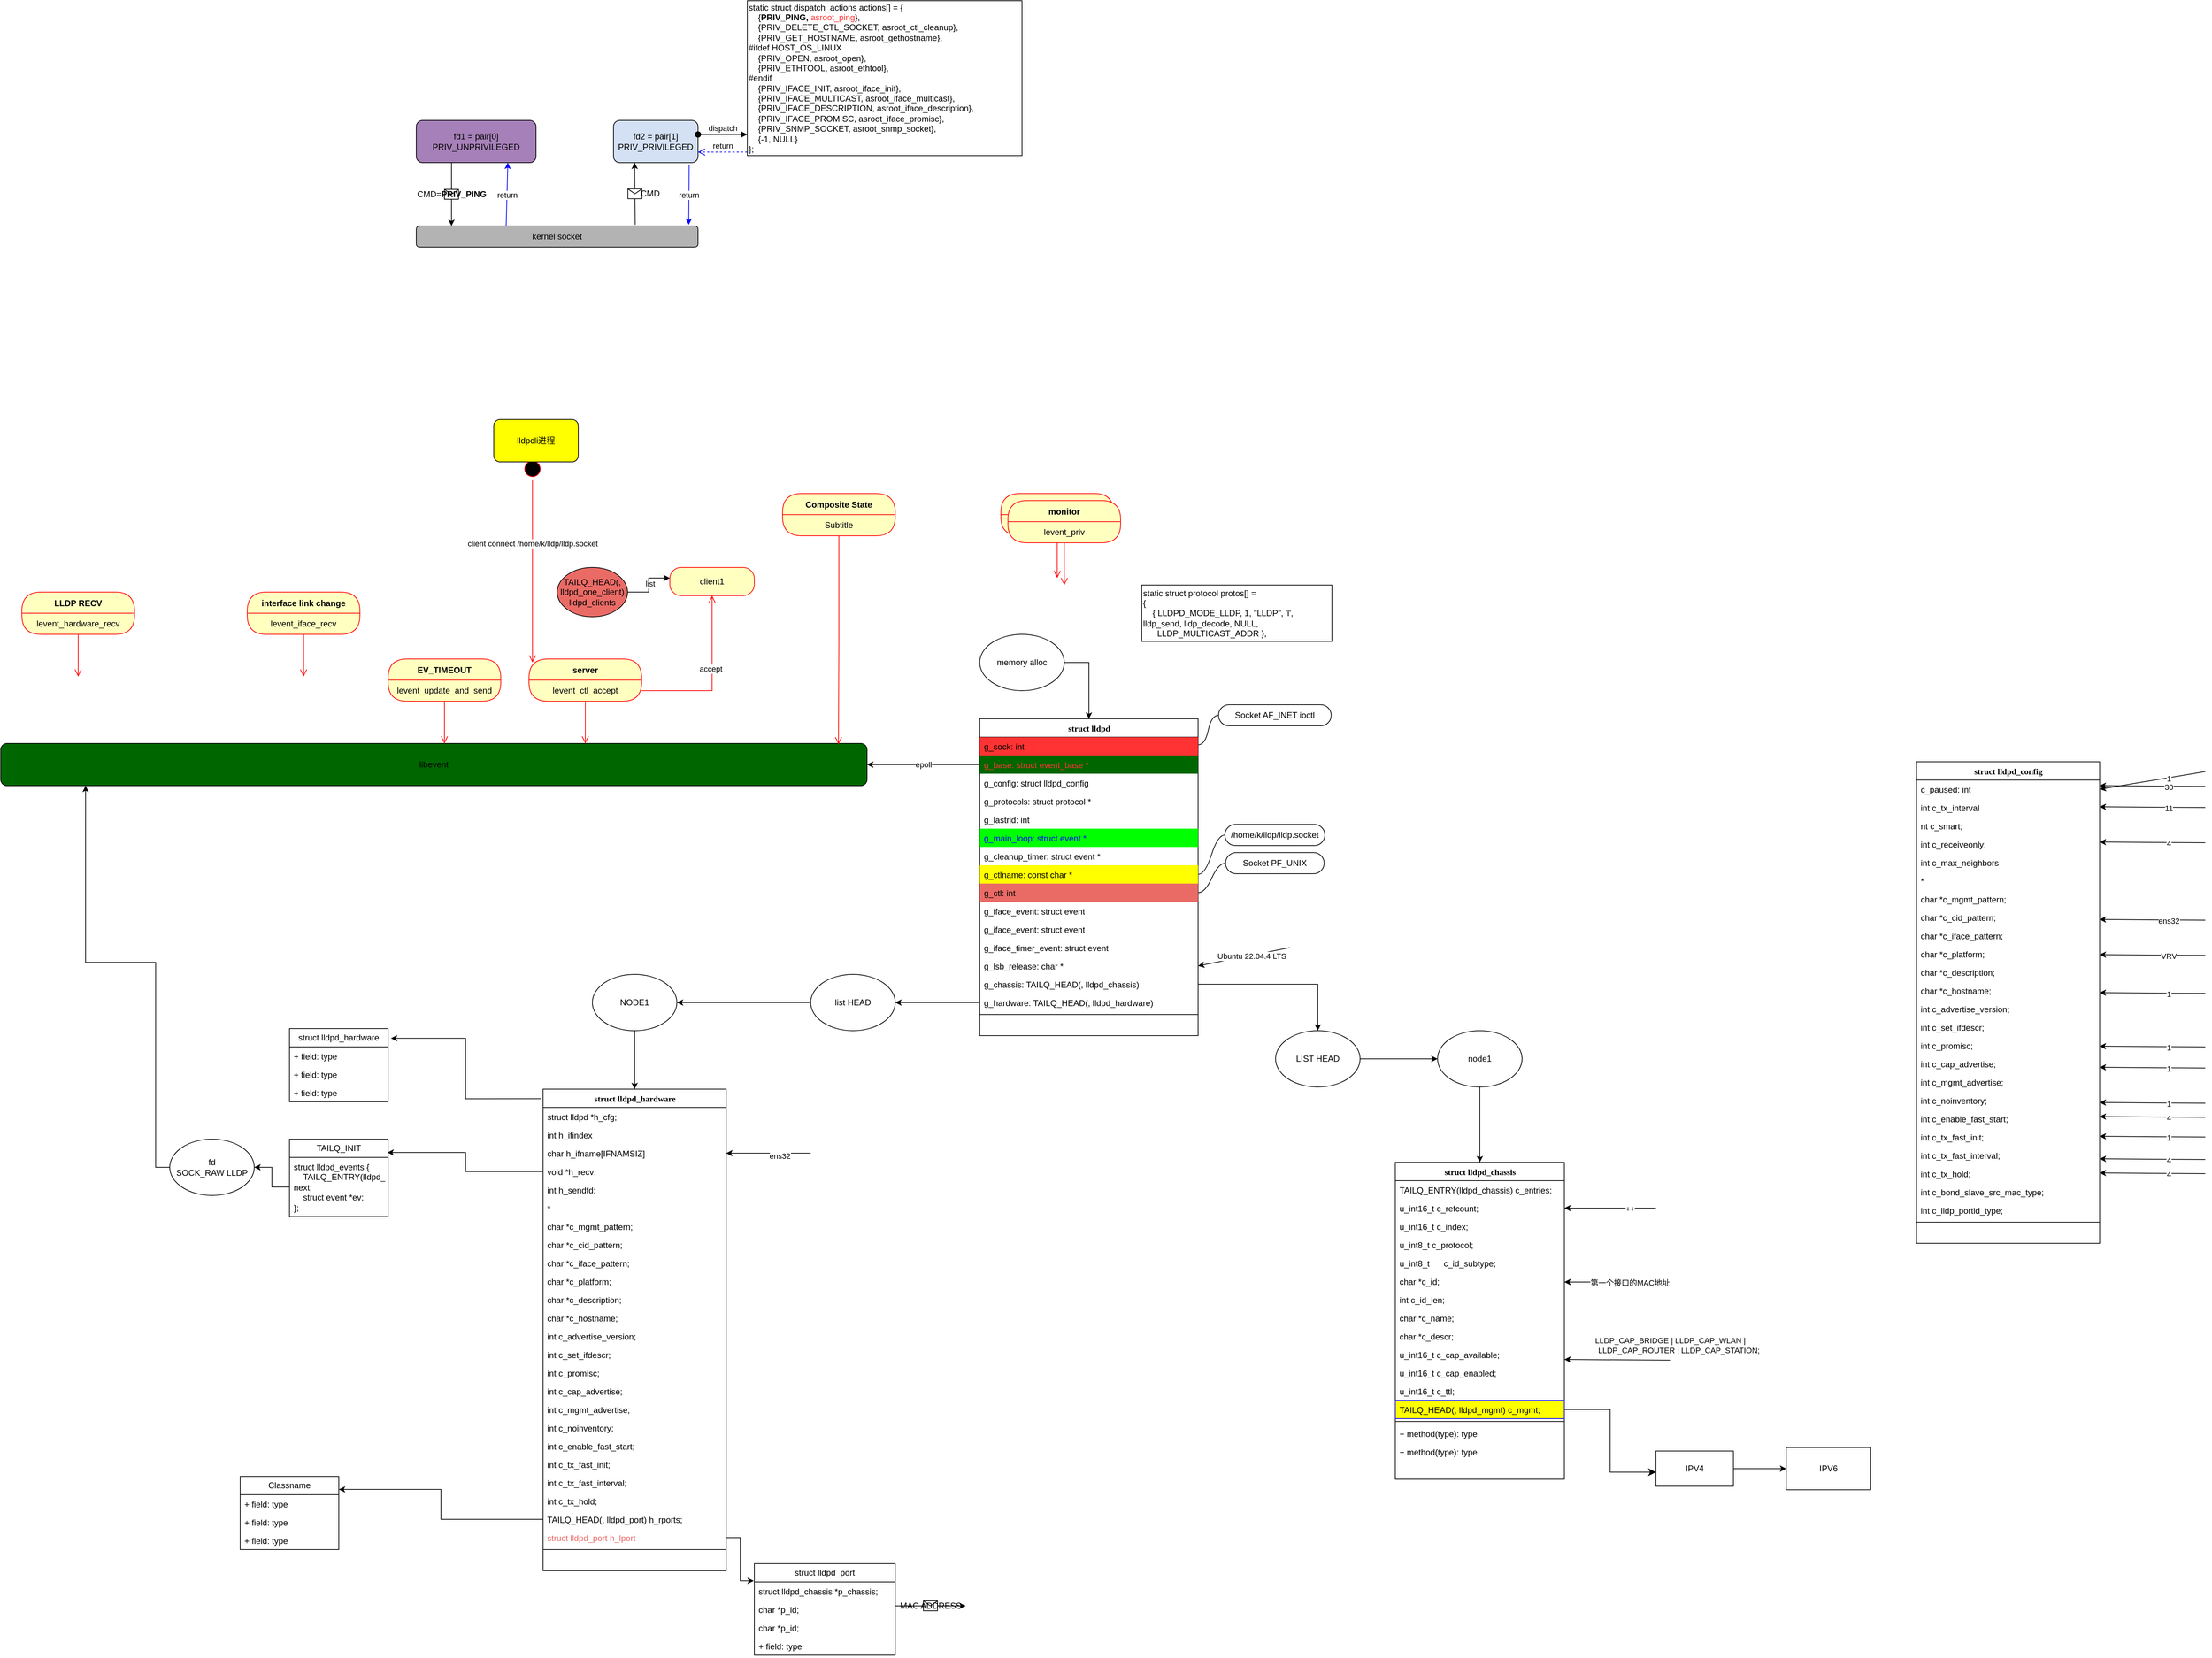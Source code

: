 <mxfile version="21.4.0" type="device">
  <diagram name="Page-1" id="9f46799a-70d6-7492-0946-bef42562c5a5">
    <mxGraphModel dx="2376" dy="2314" grid="1" gridSize="10" guides="1" tooltips="1" connect="1" arrows="1" fold="1" page="1" pageScale="1" pageWidth="1100" pageHeight="850" background="none" math="0" shadow="0">
      <root>
        <mxCell id="0" />
        <mxCell id="1" parent="0" />
        <mxCell id="ODFcqC3YA8FHGags8_dc-5" value="kernel socket" style="rounded=1;whiteSpace=wrap;html=1;fillColor=#B3B3B3;" vertex="1" parent="1">
          <mxGeometry x="560" y="-700" width="400" height="30" as="geometry" />
        </mxCell>
        <mxCell id="zQ7XzDFX-CdMLgZaWSg_-17" value="struct lldpd" style="swimlane;html=1;fontStyle=1;align=center;verticalAlign=top;childLayout=stackLayout;horizontal=1;startSize=26;horizontalStack=0;resizeParent=1;resizeLast=0;collapsible=1;marginBottom=0;swimlaneFillColor=#ffffff;rounded=0;shadow=0;comic=0;labelBackgroundColor=none;strokeWidth=1;fillColor=none;fontFamily=Verdana;fontSize=12" parent="1" vertex="1">
          <mxGeometry x="1360" width="310" height="450" as="geometry" />
        </mxCell>
        <mxCell id="zQ7XzDFX-CdMLgZaWSg_-18" value="g_sock: int" style="text;html=1;strokeColor=none;fillColor=#FF3333;align=left;verticalAlign=top;spacingLeft=4;spacingRight=4;whiteSpace=wrap;overflow=hidden;rotatable=0;points=[[0,0.5],[1,0.5]];portConstraint=eastwest;" parent="zQ7XzDFX-CdMLgZaWSg_-17" vertex="1">
          <mxGeometry y="26" width="310" height="26" as="geometry" />
        </mxCell>
        <mxCell id="zQ7XzDFX-CdMLgZaWSg_-19" value="&lt;font color=&quot;#ff3333&quot;&gt;g_base: struct event_base *&lt;/font&gt;" style="text;html=1;strokeColor=none;fillColor=#006600;align=left;verticalAlign=top;spacingLeft=4;spacingRight=4;whiteSpace=wrap;overflow=hidden;rotatable=0;points=[[0,0.5],[1,0.5]];portConstraint=eastwest;" parent="zQ7XzDFX-CdMLgZaWSg_-17" vertex="1">
          <mxGeometry y="52" width="310" height="26" as="geometry" />
        </mxCell>
        <mxCell id="zQ7XzDFX-CdMLgZaWSg_-20" value="g_config: struct lldpd_config" style="text;html=1;strokeColor=none;fillColor=none;align=left;verticalAlign=top;spacingLeft=4;spacingRight=4;whiteSpace=wrap;overflow=hidden;rotatable=0;points=[[0,0.5],[1,0.5]];portConstraint=eastwest;" parent="zQ7XzDFX-CdMLgZaWSg_-17" vertex="1">
          <mxGeometry y="78" width="310" height="26" as="geometry" />
        </mxCell>
        <mxCell id="zQ7XzDFX-CdMLgZaWSg_-21" value="g_protocols: struct protocol *" style="text;html=1;strokeColor=none;fillColor=none;align=left;verticalAlign=top;spacingLeft=4;spacingRight=4;whiteSpace=wrap;overflow=hidden;rotatable=0;points=[[0,0.5],[1,0.5]];portConstraint=eastwest;" parent="zQ7XzDFX-CdMLgZaWSg_-17" vertex="1">
          <mxGeometry y="104" width="310" height="26" as="geometry" />
        </mxCell>
        <mxCell id="zQ7XzDFX-CdMLgZaWSg_-26" value="g_lastrid: int" style="text;html=1;strokeColor=none;fillColor=none;align=left;verticalAlign=top;spacingLeft=4;spacingRight=4;whiteSpace=wrap;overflow=hidden;rotatable=0;points=[[0,0.5],[1,0.5]];portConstraint=eastwest;" parent="zQ7XzDFX-CdMLgZaWSg_-17" vertex="1">
          <mxGeometry y="130" width="310" height="26" as="geometry" />
        </mxCell>
        <mxCell id="zQ7XzDFX-CdMLgZaWSg_-28" value="&lt;font color=&quot;#0000ff&quot;&gt;g_main_loop: struct event *&lt;/font&gt;" style="text;html=1;strokeColor=none;fillColor=#00FF00;align=left;verticalAlign=top;spacingLeft=4;spacingRight=4;whiteSpace=wrap;overflow=hidden;rotatable=0;points=[[0,0.5],[1,0.5]];portConstraint=eastwest;" parent="zQ7XzDFX-CdMLgZaWSg_-17" vertex="1">
          <mxGeometry y="156" width="310" height="26" as="geometry" />
        </mxCell>
        <mxCell id="zQ7XzDFX-CdMLgZaWSg_-27" value="g_cleanup_timer: struct event *" style="text;html=1;strokeColor=none;fillColor=none;align=left;verticalAlign=top;spacingLeft=4;spacingRight=4;whiteSpace=wrap;overflow=hidden;rotatable=0;points=[[0,0.5],[1,0.5]];portConstraint=eastwest;" parent="zQ7XzDFX-CdMLgZaWSg_-17" vertex="1">
          <mxGeometry y="182" width="310" height="26" as="geometry" />
        </mxCell>
        <mxCell id="zQ7XzDFX-CdMLgZaWSg_-29" value="g_ctlname: const char *" style="text;html=1;strokeColor=none;fillColor=#FFFF00;align=left;verticalAlign=top;spacingLeft=4;spacingRight=4;whiteSpace=wrap;overflow=hidden;rotatable=0;points=[[0,0.5],[1,0.5]];portConstraint=eastwest;" parent="zQ7XzDFX-CdMLgZaWSg_-17" vertex="1">
          <mxGeometry y="208" width="310" height="26" as="geometry" />
        </mxCell>
        <mxCell id="zQ7XzDFX-CdMLgZaWSg_-31" value="g_ctl: int" style="text;html=1;strokeColor=none;fillColor=#EA6B66;align=left;verticalAlign=top;spacingLeft=4;spacingRight=4;whiteSpace=wrap;overflow=hidden;rotatable=0;points=[[0,0.5],[1,0.5]];portConstraint=eastwest;" parent="zQ7XzDFX-CdMLgZaWSg_-17" vertex="1">
          <mxGeometry y="234" width="310" height="26" as="geometry" />
        </mxCell>
        <mxCell id="vYLM52S1xDxIUOLyzjok-68" value="g_iface_event: struct event" style="text;html=1;strokeColor=none;fillColor=none;align=left;verticalAlign=top;spacingLeft=4;spacingRight=4;whiteSpace=wrap;overflow=hidden;rotatable=0;points=[[0,0.5],[1,0.5]];portConstraint=eastwest;" parent="zQ7XzDFX-CdMLgZaWSg_-17" vertex="1">
          <mxGeometry y="260" width="310" height="26" as="geometry" />
        </mxCell>
        <mxCell id="zQ7XzDFX-CdMLgZaWSg_-30" value="g_iface_event: struct event" style="text;html=1;strokeColor=none;fillColor=none;align=left;verticalAlign=top;spacingLeft=4;spacingRight=4;whiteSpace=wrap;overflow=hidden;rotatable=0;points=[[0,0.5],[1,0.5]];portConstraint=eastwest;" parent="zQ7XzDFX-CdMLgZaWSg_-17" vertex="1">
          <mxGeometry y="286" width="310" height="26" as="geometry" />
        </mxCell>
        <mxCell id="zQ7XzDFX-CdMLgZaWSg_-32" value="g_iface_timer_event: struct event" style="text;html=1;strokeColor=none;fillColor=none;align=left;verticalAlign=top;spacingLeft=4;spacingRight=4;whiteSpace=wrap;overflow=hidden;rotatable=0;points=[[0,0.5],[1,0.5]];portConstraint=eastwest;" parent="zQ7XzDFX-CdMLgZaWSg_-17" vertex="1">
          <mxGeometry y="312" width="310" height="26" as="geometry" />
        </mxCell>
        <mxCell id="zQ7XzDFX-CdMLgZaWSg_-33" value="g_lsb_release: char *" style="text;html=1;strokeColor=none;fillColor=none;align=left;verticalAlign=top;spacingLeft=4;spacingRight=4;whiteSpace=wrap;overflow=hidden;rotatable=0;points=[[0,0.5],[1,0.5]];portConstraint=eastwest;" parent="zQ7XzDFX-CdMLgZaWSg_-17" vertex="1">
          <mxGeometry y="338" width="310" height="26" as="geometry" />
        </mxCell>
        <mxCell id="zQ7XzDFX-CdMLgZaWSg_-34" value="g_chassis: TAILQ_HEAD(, lldpd_chassis)" style="text;html=1;strokeColor=none;fillColor=none;align=left;verticalAlign=top;spacingLeft=4;spacingRight=4;whiteSpace=wrap;overflow=hidden;rotatable=0;points=[[0,0.5],[1,0.5]];portConstraint=eastwest;" parent="zQ7XzDFX-CdMLgZaWSg_-17" vertex="1">
          <mxGeometry y="364" width="310" height="26" as="geometry" />
        </mxCell>
        <mxCell id="zQ7XzDFX-CdMLgZaWSg_-22" value="g_hardware: TAILQ_HEAD(, lldpd_hardware)" style="text;html=1;strokeColor=none;fillColor=none;align=left;verticalAlign=top;spacingLeft=4;spacingRight=4;whiteSpace=wrap;overflow=hidden;rotatable=0;points=[[0,0.5],[1,0.5]];portConstraint=eastwest;" parent="zQ7XzDFX-CdMLgZaWSg_-17" vertex="1">
          <mxGeometry y="390" width="310" height="26" as="geometry" />
        </mxCell>
        <mxCell id="zQ7XzDFX-CdMLgZaWSg_-23" value="" style="line;html=1;strokeWidth=1;fillColor=none;align=left;verticalAlign=middle;spacingTop=-1;spacingLeft=3;spacingRight=3;rotatable=0;labelPosition=right;points=[];portConstraint=eastwest;" parent="zQ7XzDFX-CdMLgZaWSg_-17" vertex="1">
          <mxGeometry y="416" width="310" height="8" as="geometry" />
        </mxCell>
        <mxCell id="zQ7XzDFX-CdMLgZaWSg_-44" value="" style="endArrow=classic;html=1;rounded=0;entryX=1;entryY=0.5;entryDx=0;entryDy=0;" parent="1" target="zQ7XzDFX-CdMLgZaWSg_-33" edge="1">
          <mxGeometry width="50" height="50" relative="1" as="geometry">
            <mxPoint x="1800" y="325" as="sourcePoint" />
            <mxPoint x="1800" y="330" as="targetPoint" />
          </mxGeometry>
        </mxCell>
        <mxCell id="zQ7XzDFX-CdMLgZaWSg_-45" value="Ubuntu 22.04.4 LTS" style="edgeLabel;html=1;align=center;verticalAlign=middle;resizable=0;points=[];" parent="zQ7XzDFX-CdMLgZaWSg_-44" vertex="1" connectable="0">
          <mxGeometry x="-0.163" y="1" relative="1" as="geometry">
            <mxPoint as="offset" />
          </mxGeometry>
        </mxCell>
        <mxCell id="zQ7XzDFX-CdMLgZaWSg_-46" value="fd1 = pair[0]&lt;br&gt;PRIV_UNPRIVILEGED" style="rounded=1;whiteSpace=wrap;html=1;fillColor=#A680B8;" parent="1" vertex="1">
          <mxGeometry x="560" y="-850" width="170" height="60" as="geometry" />
        </mxCell>
        <mxCell id="zQ7XzDFX-CdMLgZaWSg_-47" value="fd2 = pair[1]&lt;br&gt;PRIV_PRIVILEGED" style="rounded=1;whiteSpace=wrap;html=1;fillColor=#D4E1F5;" parent="1" vertex="1">
          <mxGeometry x="840" y="-850" width="120" height="60" as="geometry" />
        </mxCell>
        <mxCell id="zQ7XzDFX-CdMLgZaWSg_-63" value="&lt;div&gt;static struct dispatch_actions actions[] = {&lt;/div&gt;&lt;div&gt;&lt;span style=&quot;white-space: pre;&quot;&gt;&amp;nbsp;&amp;nbsp;&amp;nbsp;&amp;nbsp;&lt;/span&gt;{&lt;b&gt;PRIV_PING,&lt;/b&gt; &lt;font color=&quot;#ff3333&quot;&gt;asroot_ping&lt;/font&gt;},&lt;/div&gt;&lt;div&gt;&lt;span style=&quot;&quot;&gt;&lt;span style=&quot;white-space: pre;&quot;&gt;&amp;nbsp;&amp;nbsp;&amp;nbsp;&amp;nbsp;&lt;/span&gt;&lt;/span&gt;{PRIV_DELETE_CTL_SOCKET, asroot_ctl_cleanup},&lt;/div&gt;&lt;div&gt;&lt;span style=&quot;&quot;&gt;&lt;span style=&quot;white-space: pre;&quot;&gt;&amp;nbsp;&amp;nbsp;&amp;nbsp;&amp;nbsp;&lt;/span&gt;&lt;/span&gt;{PRIV_GET_HOSTNAME, asroot_gethostname},&lt;/div&gt;&lt;div&gt;#ifdef HOST_OS_LINUX&lt;/div&gt;&lt;div&gt;&lt;span style=&quot;&quot;&gt;&lt;span style=&quot;white-space: pre;&quot;&gt;&amp;nbsp;&amp;nbsp;&amp;nbsp;&amp;nbsp;&lt;/span&gt;&lt;/span&gt;{PRIV_OPEN, asroot_open},&lt;/div&gt;&lt;div&gt;&lt;span style=&quot;&quot;&gt;&lt;span style=&quot;white-space: pre;&quot;&gt;&amp;nbsp;&amp;nbsp;&amp;nbsp;&amp;nbsp;&lt;/span&gt;&lt;/span&gt;{PRIV_ETHTOOL, asroot_ethtool},&lt;/div&gt;&lt;div&gt;#endif&lt;/div&gt;&lt;div&gt;&lt;span style=&quot;&quot;&gt;&lt;span style=&quot;white-space: pre;&quot;&gt;&amp;nbsp;&amp;nbsp;&amp;nbsp;&amp;nbsp;&lt;/span&gt;&lt;/span&gt;{PRIV_IFACE_INIT, asroot_iface_init},&lt;/div&gt;&lt;div&gt;&lt;span style=&quot;&quot;&gt;&lt;span style=&quot;white-space: pre;&quot;&gt;&amp;nbsp;&amp;nbsp;&amp;nbsp;&amp;nbsp;&lt;/span&gt;&lt;/span&gt;{PRIV_IFACE_MULTICAST, asroot_iface_multicast},&lt;/div&gt;&lt;div&gt;&lt;span style=&quot;&quot;&gt;&lt;span style=&quot;white-space: pre;&quot;&gt;&amp;nbsp;&amp;nbsp;&amp;nbsp;&amp;nbsp;&lt;/span&gt;&lt;/span&gt;{PRIV_IFACE_DESCRIPTION, asroot_iface_description},&lt;/div&gt;&lt;div&gt;&lt;span style=&quot;&quot;&gt;&lt;span style=&quot;white-space: pre;&quot;&gt;&amp;nbsp;&amp;nbsp;&amp;nbsp;&amp;nbsp;&lt;/span&gt;&lt;/span&gt;{PRIV_IFACE_PROMISC, asroot_iface_promisc},&lt;/div&gt;&lt;div&gt;&lt;span style=&quot;&quot;&gt;&lt;span style=&quot;white-space: pre;&quot;&gt;&amp;nbsp;&amp;nbsp;&amp;nbsp;&amp;nbsp;&lt;/span&gt;&lt;/span&gt;{PRIV_SNMP_SOCKET, asroot_snmp_socket},&lt;/div&gt;&lt;div&gt;&lt;span style=&quot;&quot;&gt;&lt;span style=&quot;white-space: pre;&quot;&gt;&amp;nbsp;&amp;nbsp;&amp;nbsp;&amp;nbsp;&lt;/span&gt;&lt;/span&gt;{-1, NULL}&lt;/div&gt;&lt;div&gt;};&lt;/div&gt;" style="html=1;points=[];perimeter=orthogonalPerimeter;outlineConnect=0;targetShapes=umlLifeline;portConstraint=eastwest;newEdgeStyle={&quot;edgeStyle&quot;:&quot;elbowEdgeStyle&quot;,&quot;elbow&quot;:&quot;vertical&quot;,&quot;curved&quot;:0,&quot;rounded&quot;:0};align=left;" parent="1" vertex="1">
          <mxGeometry x="1030" y="-1020" width="390" height="220" as="geometry" />
        </mxCell>
        <mxCell id="zQ7XzDFX-CdMLgZaWSg_-65" value="return" style="html=1;verticalAlign=bottom;endArrow=open;dashed=1;endSize=8;edgeStyle=elbowEdgeStyle;elbow=vertical;curved=0;rounded=0;strokeColor=#0000FF;" parent="1" source="zQ7XzDFX-CdMLgZaWSg_-63" edge="1">
          <mxGeometry relative="1" as="geometry">
            <mxPoint x="960" y="-805" as="targetPoint" />
          </mxGeometry>
        </mxCell>
        <mxCell id="zQ7XzDFX-CdMLgZaWSg_-67" value="dispatch" style="html=1;verticalAlign=bottom;startArrow=oval;startFill=1;endArrow=block;startSize=8;edgeStyle=elbowEdgeStyle;elbow=vertical;curved=0;rounded=0;" parent="1" target="zQ7XzDFX-CdMLgZaWSg_-63" edge="1">
          <mxGeometry width="60" relative="1" as="geometry">
            <mxPoint x="960" y="-830" as="sourcePoint" />
            <mxPoint x="1020" y="-830" as="targetPoint" />
          </mxGeometry>
        </mxCell>
        <mxCell id="zQ7XzDFX-CdMLgZaWSg_-70" value="struct lldpd_config" style="swimlane;html=1;fontStyle=1;align=center;verticalAlign=top;childLayout=stackLayout;horizontal=1;startSize=26;horizontalStack=0;resizeParent=1;resizeLast=0;collapsible=1;marginBottom=0;swimlaneFillColor=#ffffff;rounded=0;shadow=0;comic=0;labelBackgroundColor=none;strokeWidth=1;fillColor=none;fontFamily=Verdana;fontSize=12" parent="1" vertex="1">
          <mxGeometry x="2690" y="61" width="260" height="684" as="geometry" />
        </mxCell>
        <mxCell id="zQ7XzDFX-CdMLgZaWSg_-71" value="c_paused: int" style="text;html=1;strokeColor=none;fillColor=none;align=left;verticalAlign=top;spacingLeft=4;spacingRight=4;whiteSpace=wrap;overflow=hidden;rotatable=0;points=[[0,0.5],[1,0.5]];portConstraint=eastwest;" parent="zQ7XzDFX-CdMLgZaWSg_-70" vertex="1">
          <mxGeometry y="26" width="260" height="26" as="geometry" />
        </mxCell>
        <mxCell id="zQ7XzDFX-CdMLgZaWSg_-72" value="int c_tx_interval" style="text;html=1;strokeColor=none;fillColor=none;align=left;verticalAlign=top;spacingLeft=4;spacingRight=4;whiteSpace=wrap;overflow=hidden;rotatable=0;points=[[0,0.5],[1,0.5]];portConstraint=eastwest;" parent="zQ7XzDFX-CdMLgZaWSg_-70" vertex="1">
          <mxGeometry y="52" width="260" height="26" as="geometry" />
        </mxCell>
        <mxCell id="zQ7XzDFX-CdMLgZaWSg_-73" value="nt c_smart;" style="text;html=1;strokeColor=none;fillColor=none;align=left;verticalAlign=top;spacingLeft=4;spacingRight=4;whiteSpace=wrap;overflow=hidden;rotatable=0;points=[[0,0.5],[1,0.5]];portConstraint=eastwest;" parent="zQ7XzDFX-CdMLgZaWSg_-70" vertex="1">
          <mxGeometry y="78" width="260" height="26" as="geometry" />
        </mxCell>
        <mxCell id="zQ7XzDFX-CdMLgZaWSg_-74" value="int c_receiveonly;" style="text;html=1;strokeColor=none;fillColor=none;align=left;verticalAlign=top;spacingLeft=4;spacingRight=4;whiteSpace=wrap;overflow=hidden;rotatable=0;points=[[0,0.5],[1,0.5]];portConstraint=eastwest;" parent="zQ7XzDFX-CdMLgZaWSg_-70" vertex="1">
          <mxGeometry y="104" width="260" height="26" as="geometry" />
        </mxCell>
        <mxCell id="zQ7XzDFX-CdMLgZaWSg_-75" value="int c_max_neighbors" style="text;html=1;strokeColor=none;fillColor=none;align=left;verticalAlign=top;spacingLeft=4;spacingRight=4;whiteSpace=wrap;overflow=hidden;rotatable=0;points=[[0,0.5],[1,0.5]];portConstraint=eastwest;" parent="zQ7XzDFX-CdMLgZaWSg_-70" vertex="1">
          <mxGeometry y="130" width="260" height="26" as="geometry" />
        </mxCell>
        <mxCell id="zQ7XzDFX-CdMLgZaWSg_-78" value="*" style="text;html=1;strokeColor=none;fillColor=none;align=left;verticalAlign=top;spacingLeft=4;spacingRight=4;whiteSpace=wrap;overflow=hidden;rotatable=0;points=[[0,0.5],[1,0.5]];portConstraint=eastwest;" parent="zQ7XzDFX-CdMLgZaWSg_-70" vertex="1">
          <mxGeometry y="156" width="260" height="26" as="geometry" />
        </mxCell>
        <mxCell id="zQ7XzDFX-CdMLgZaWSg_-79" value="char *c_mgmt_pattern;" style="text;html=1;strokeColor=none;fillColor=none;align=left;verticalAlign=top;spacingLeft=4;spacingRight=4;whiteSpace=wrap;overflow=hidden;rotatable=0;points=[[0,0.5],[1,0.5]];portConstraint=eastwest;" parent="zQ7XzDFX-CdMLgZaWSg_-70" vertex="1">
          <mxGeometry y="182" width="260" height="26" as="geometry" />
        </mxCell>
        <mxCell id="zQ7XzDFX-CdMLgZaWSg_-80" value="char *c_cid_pattern;" style="text;html=1;strokeColor=none;fillColor=none;align=left;verticalAlign=top;spacingLeft=4;spacingRight=4;whiteSpace=wrap;overflow=hidden;rotatable=0;points=[[0,0.5],[1,0.5]];portConstraint=eastwest;" parent="zQ7XzDFX-CdMLgZaWSg_-70" vertex="1">
          <mxGeometry y="208" width="260" height="26" as="geometry" />
        </mxCell>
        <mxCell id="zQ7XzDFX-CdMLgZaWSg_-81" value="char *c_iface_pattern;" style="text;html=1;strokeColor=none;fillColor=none;align=left;verticalAlign=top;spacingLeft=4;spacingRight=4;whiteSpace=wrap;overflow=hidden;rotatable=0;points=[[0,0.5],[1,0.5]];portConstraint=eastwest;" parent="zQ7XzDFX-CdMLgZaWSg_-70" vertex="1">
          <mxGeometry y="234" width="260" height="26" as="geometry" />
        </mxCell>
        <mxCell id="zQ7XzDFX-CdMLgZaWSg_-82" value="char *c_platform;" style="text;html=1;strokeColor=none;fillColor=none;align=left;verticalAlign=top;spacingLeft=4;spacingRight=4;whiteSpace=wrap;overflow=hidden;rotatable=0;points=[[0,0.5],[1,0.5]];portConstraint=eastwest;" parent="zQ7XzDFX-CdMLgZaWSg_-70" vertex="1">
          <mxGeometry y="260" width="260" height="26" as="geometry" />
        </mxCell>
        <mxCell id="zQ7XzDFX-CdMLgZaWSg_-83" value="char *c_description;" style="text;html=1;strokeColor=none;fillColor=none;align=left;verticalAlign=top;spacingLeft=4;spacingRight=4;whiteSpace=wrap;overflow=hidden;rotatable=0;points=[[0,0.5],[1,0.5]];portConstraint=eastwest;" parent="zQ7XzDFX-CdMLgZaWSg_-70" vertex="1">
          <mxGeometry y="286" width="260" height="26" as="geometry" />
        </mxCell>
        <mxCell id="zQ7XzDFX-CdMLgZaWSg_-84" value="char *c_hostname;" style="text;html=1;strokeColor=none;fillColor=none;align=left;verticalAlign=top;spacingLeft=4;spacingRight=4;whiteSpace=wrap;overflow=hidden;rotatable=0;points=[[0,0.5],[1,0.5]];portConstraint=eastwest;" parent="zQ7XzDFX-CdMLgZaWSg_-70" vertex="1">
          <mxGeometry y="312" width="260" height="26" as="geometry" />
        </mxCell>
        <mxCell id="zQ7XzDFX-CdMLgZaWSg_-89" value="int c_advertise_version;" style="text;html=1;strokeColor=none;fillColor=none;align=left;verticalAlign=top;spacingLeft=4;spacingRight=4;whiteSpace=wrap;overflow=hidden;rotatable=0;points=[[0,0.5],[1,0.5]];portConstraint=eastwest;" parent="zQ7XzDFX-CdMLgZaWSg_-70" vertex="1">
          <mxGeometry y="338" width="260" height="26" as="geometry" />
        </mxCell>
        <mxCell id="zQ7XzDFX-CdMLgZaWSg_-90" value="int c_set_ifdescr;&#x9;" style="text;html=1;strokeColor=none;fillColor=none;align=left;verticalAlign=top;spacingLeft=4;spacingRight=4;whiteSpace=wrap;overflow=hidden;rotatable=0;points=[[0,0.5],[1,0.5]];portConstraint=eastwest;" parent="zQ7XzDFX-CdMLgZaWSg_-70" vertex="1">
          <mxGeometry y="364" width="260" height="26" as="geometry" />
        </mxCell>
        <mxCell id="zQ7XzDFX-CdMLgZaWSg_-91" value="int c_promisc;&#x9;" style="text;html=1;strokeColor=none;fillColor=none;align=left;verticalAlign=top;spacingLeft=4;spacingRight=4;whiteSpace=wrap;overflow=hidden;rotatable=0;points=[[0,0.5],[1,0.5]];portConstraint=eastwest;" parent="zQ7XzDFX-CdMLgZaWSg_-70" vertex="1">
          <mxGeometry y="390" width="260" height="26" as="geometry" />
        </mxCell>
        <mxCell id="zQ7XzDFX-CdMLgZaWSg_-92" value="int c_cap_advertise;&#x9;" style="text;html=1;strokeColor=none;fillColor=none;align=left;verticalAlign=top;spacingLeft=4;spacingRight=4;whiteSpace=wrap;overflow=hidden;rotatable=0;points=[[0,0.5],[1,0.5]];portConstraint=eastwest;" parent="zQ7XzDFX-CdMLgZaWSg_-70" vertex="1">
          <mxGeometry y="416" width="260" height="26" as="geometry" />
        </mxCell>
        <mxCell id="zQ7XzDFX-CdMLgZaWSg_-93" value="int c_mgmt_advertise;&#x9;" style="text;html=1;strokeColor=none;fillColor=none;align=left;verticalAlign=top;spacingLeft=4;spacingRight=4;whiteSpace=wrap;overflow=hidden;rotatable=0;points=[[0,0.5],[1,0.5]];portConstraint=eastwest;" parent="zQ7XzDFX-CdMLgZaWSg_-70" vertex="1">
          <mxGeometry y="442" width="260" height="26" as="geometry" />
        </mxCell>
        <mxCell id="zQ7XzDFX-CdMLgZaWSg_-94" value="int c_noinventory;&#x9;" style="text;html=1;strokeColor=none;fillColor=none;align=left;verticalAlign=top;spacingLeft=4;spacingRight=4;whiteSpace=wrap;overflow=hidden;rotatable=0;points=[[0,0.5],[1,0.5]];portConstraint=eastwest;" parent="zQ7XzDFX-CdMLgZaWSg_-70" vertex="1">
          <mxGeometry y="468" width="260" height="26" as="geometry" />
        </mxCell>
        <mxCell id="zQ7XzDFX-CdMLgZaWSg_-95" value="int c_enable_fast_start;&#x9;" style="text;html=1;strokeColor=none;fillColor=none;align=left;verticalAlign=top;spacingLeft=4;spacingRight=4;whiteSpace=wrap;overflow=hidden;rotatable=0;points=[[0,0.5],[1,0.5]];portConstraint=eastwest;" parent="zQ7XzDFX-CdMLgZaWSg_-70" vertex="1">
          <mxGeometry y="494" width="260" height="26" as="geometry" />
        </mxCell>
        <mxCell id="zQ7XzDFX-CdMLgZaWSg_-96" value="int c_tx_fast_init;" style="text;html=1;strokeColor=none;fillColor=none;align=left;verticalAlign=top;spacingLeft=4;spacingRight=4;whiteSpace=wrap;overflow=hidden;rotatable=0;points=[[0,0.5],[1,0.5]];portConstraint=eastwest;" parent="zQ7XzDFX-CdMLgZaWSg_-70" vertex="1">
          <mxGeometry y="520" width="260" height="26" as="geometry" />
        </mxCell>
        <mxCell id="zQ7XzDFX-CdMLgZaWSg_-97" value="int c_tx_fast_interval;" style="text;html=1;strokeColor=none;fillColor=none;align=left;verticalAlign=top;spacingLeft=4;spacingRight=4;whiteSpace=wrap;overflow=hidden;rotatable=0;points=[[0,0.5],[1,0.5]];portConstraint=eastwest;" parent="zQ7XzDFX-CdMLgZaWSg_-70" vertex="1">
          <mxGeometry y="546" width="260" height="26" as="geometry" />
        </mxCell>
        <mxCell id="zQ7XzDFX-CdMLgZaWSg_-98" value="int c_tx_hold;" style="text;html=1;strokeColor=none;fillColor=none;align=left;verticalAlign=top;spacingLeft=4;spacingRight=4;whiteSpace=wrap;overflow=hidden;rotatable=0;points=[[0,0.5],[1,0.5]];portConstraint=eastwest;" parent="zQ7XzDFX-CdMLgZaWSg_-70" vertex="1">
          <mxGeometry y="572" width="260" height="26" as="geometry" />
        </mxCell>
        <mxCell id="zQ7XzDFX-CdMLgZaWSg_-99" value="int c_bond_slave_src_mac_type;" style="text;html=1;strokeColor=none;fillColor=none;align=left;verticalAlign=top;spacingLeft=4;spacingRight=4;whiteSpace=wrap;overflow=hidden;rotatable=0;points=[[0,0.5],[1,0.5]];portConstraint=eastwest;" parent="zQ7XzDFX-CdMLgZaWSg_-70" vertex="1">
          <mxGeometry y="598" width="260" height="26" as="geometry" />
        </mxCell>
        <mxCell id="zQ7XzDFX-CdMLgZaWSg_-101" value="int c_lldp_portid_type;&amp;nbsp;" style="text;html=1;strokeColor=none;fillColor=none;align=left;verticalAlign=top;spacingLeft=4;spacingRight=4;whiteSpace=wrap;overflow=hidden;rotatable=0;points=[[0,0.5],[1,0.5]];portConstraint=eastwest;" parent="zQ7XzDFX-CdMLgZaWSg_-70" vertex="1">
          <mxGeometry y="624" width="260" height="26" as="geometry" />
        </mxCell>
        <mxCell id="zQ7XzDFX-CdMLgZaWSg_-85" value="" style="line;html=1;strokeWidth=1;fillColor=none;align=left;verticalAlign=middle;spacingTop=-1;spacingLeft=3;spacingRight=3;rotatable=0;labelPosition=right;points=[];portConstraint=eastwest;" parent="zQ7XzDFX-CdMLgZaWSg_-70" vertex="1">
          <mxGeometry y="650" width="260" height="8" as="geometry" />
        </mxCell>
        <mxCell id="zQ7XzDFX-CdMLgZaWSg_-102" value="" style="endArrow=classic;html=1;rounded=0;entryX=1;entryY=0.5;entryDx=0;entryDy=0;" parent="1" target="zQ7XzDFX-CdMLgZaWSg_-71" edge="1">
          <mxGeometry width="50" height="50" relative="1" as="geometry">
            <mxPoint x="3100" y="75" as="sourcePoint" />
            <mxPoint x="3020" y="125" as="targetPoint" />
          </mxGeometry>
        </mxCell>
        <mxCell id="zQ7XzDFX-CdMLgZaWSg_-103" value="1" style="edgeLabel;html=1;align=center;verticalAlign=middle;resizable=0;points=[];" parent="zQ7XzDFX-CdMLgZaWSg_-102" vertex="1" connectable="0">
          <mxGeometry x="-0.302" y="1" relative="1" as="geometry">
            <mxPoint as="offset" />
          </mxGeometry>
        </mxCell>
        <mxCell id="zQ7XzDFX-CdMLgZaWSg_-104" value="" style="endArrow=classic;html=1;rounded=0;entryX=1;entryY=0.5;entryDx=0;entryDy=0;" parent="1" edge="1">
          <mxGeometry width="50" height="50" relative="1" as="geometry">
            <mxPoint x="3100" y="96" as="sourcePoint" />
            <mxPoint x="2950" y="95" as="targetPoint" />
          </mxGeometry>
        </mxCell>
        <mxCell id="zQ7XzDFX-CdMLgZaWSg_-105" value="30" style="edgeLabel;html=1;align=center;verticalAlign=middle;resizable=0;points=[];" parent="zQ7XzDFX-CdMLgZaWSg_-104" vertex="1" connectable="0">
          <mxGeometry x="-0.302" y="1" relative="1" as="geometry">
            <mxPoint as="offset" />
          </mxGeometry>
        </mxCell>
        <mxCell id="zQ7XzDFX-CdMLgZaWSg_-107" value="" style="endArrow=classic;html=1;rounded=0;entryX=1;entryY=0.5;entryDx=0;entryDy=0;" parent="1" edge="1">
          <mxGeometry width="50" height="50" relative="1" as="geometry">
            <mxPoint x="3100" y="126" as="sourcePoint" />
            <mxPoint x="2950" y="125" as="targetPoint" />
          </mxGeometry>
        </mxCell>
        <mxCell id="zQ7XzDFX-CdMLgZaWSg_-108" value="11" style="edgeLabel;html=1;align=center;verticalAlign=middle;resizable=0;points=[];" parent="zQ7XzDFX-CdMLgZaWSg_-107" vertex="1" connectable="0">
          <mxGeometry x="-0.302" y="1" relative="1" as="geometry">
            <mxPoint as="offset" />
          </mxGeometry>
        </mxCell>
        <mxCell id="zQ7XzDFX-CdMLgZaWSg_-109" value="" style="endArrow=classic;html=1;rounded=0;entryX=1;entryY=0.5;entryDx=0;entryDy=0;" parent="1" edge="1">
          <mxGeometry width="50" height="50" relative="1" as="geometry">
            <mxPoint x="3100" y="176" as="sourcePoint" />
            <mxPoint x="2950" y="175" as="targetPoint" />
          </mxGeometry>
        </mxCell>
        <mxCell id="zQ7XzDFX-CdMLgZaWSg_-110" value="4" style="edgeLabel;html=1;align=center;verticalAlign=middle;resizable=0;points=[];" parent="zQ7XzDFX-CdMLgZaWSg_-109" vertex="1" connectable="0">
          <mxGeometry x="-0.302" y="1" relative="1" as="geometry">
            <mxPoint as="offset" />
          </mxGeometry>
        </mxCell>
        <mxCell id="zQ7XzDFX-CdMLgZaWSg_-111" value="" style="endArrow=classic;html=1;rounded=0;entryX=1;entryY=0.5;entryDx=0;entryDy=0;" parent="1" edge="1">
          <mxGeometry width="50" height="50" relative="1" as="geometry">
            <mxPoint x="3100" y="286" as="sourcePoint" />
            <mxPoint x="2950" y="285" as="targetPoint" />
          </mxGeometry>
        </mxCell>
        <mxCell id="zQ7XzDFX-CdMLgZaWSg_-112" value="ens32" style="edgeLabel;html=1;align=center;verticalAlign=middle;resizable=0;points=[];" parent="zQ7XzDFX-CdMLgZaWSg_-111" vertex="1" connectable="0">
          <mxGeometry x="-0.302" y="1" relative="1" as="geometry">
            <mxPoint as="offset" />
          </mxGeometry>
        </mxCell>
        <mxCell id="zQ7XzDFX-CdMLgZaWSg_-113" value="" style="endArrow=classic;html=1;rounded=0;entryX=1;entryY=0.5;entryDx=0;entryDy=0;" parent="1" edge="1">
          <mxGeometry width="50" height="50" relative="1" as="geometry">
            <mxPoint x="3100" y="336" as="sourcePoint" />
            <mxPoint x="2950" y="335" as="targetPoint" />
          </mxGeometry>
        </mxCell>
        <mxCell id="zQ7XzDFX-CdMLgZaWSg_-114" value="VRV" style="edgeLabel;html=1;align=center;verticalAlign=middle;resizable=0;points=[];" parent="zQ7XzDFX-CdMLgZaWSg_-113" vertex="1" connectable="0">
          <mxGeometry x="-0.302" y="1" relative="1" as="geometry">
            <mxPoint as="offset" />
          </mxGeometry>
        </mxCell>
        <mxCell id="zQ7XzDFX-CdMLgZaWSg_-115" value="" style="endArrow=classic;html=1;rounded=0;entryX=1;entryY=0.5;entryDx=0;entryDy=0;" parent="1" edge="1">
          <mxGeometry width="50" height="50" relative="1" as="geometry">
            <mxPoint x="3100" y="390" as="sourcePoint" />
            <mxPoint x="2950" y="389" as="targetPoint" />
          </mxGeometry>
        </mxCell>
        <mxCell id="zQ7XzDFX-CdMLgZaWSg_-116" value="1" style="edgeLabel;html=1;align=center;verticalAlign=middle;resizable=0;points=[];" parent="zQ7XzDFX-CdMLgZaWSg_-115" vertex="1" connectable="0">
          <mxGeometry x="-0.302" y="1" relative="1" as="geometry">
            <mxPoint as="offset" />
          </mxGeometry>
        </mxCell>
        <mxCell id="zQ7XzDFX-CdMLgZaWSg_-117" value="" style="endArrow=classic;html=1;rounded=0;entryX=1;entryY=0.5;entryDx=0;entryDy=0;" parent="1" edge="1">
          <mxGeometry width="50" height="50" relative="1" as="geometry">
            <mxPoint x="3100" y="546" as="sourcePoint" />
            <mxPoint x="2950" y="545" as="targetPoint" />
          </mxGeometry>
        </mxCell>
        <mxCell id="zQ7XzDFX-CdMLgZaWSg_-118" value="1" style="edgeLabel;html=1;align=center;verticalAlign=middle;resizable=0;points=[];" parent="zQ7XzDFX-CdMLgZaWSg_-117" vertex="1" connectable="0">
          <mxGeometry x="-0.302" y="1" relative="1" as="geometry">
            <mxPoint as="offset" />
          </mxGeometry>
        </mxCell>
        <mxCell id="zQ7XzDFX-CdMLgZaWSg_-119" value="" style="endArrow=classic;html=1;rounded=0;entryX=1;entryY=0.5;entryDx=0;entryDy=0;" parent="1" edge="1">
          <mxGeometry width="50" height="50" relative="1" as="geometry">
            <mxPoint x="3100" y="566" as="sourcePoint" />
            <mxPoint x="2950" y="565" as="targetPoint" />
          </mxGeometry>
        </mxCell>
        <mxCell id="zQ7XzDFX-CdMLgZaWSg_-120" value="4" style="edgeLabel;html=1;align=center;verticalAlign=middle;resizable=0;points=[];" parent="zQ7XzDFX-CdMLgZaWSg_-119" vertex="1" connectable="0">
          <mxGeometry x="-0.302" y="1" relative="1" as="geometry">
            <mxPoint as="offset" />
          </mxGeometry>
        </mxCell>
        <mxCell id="zQ7XzDFX-CdMLgZaWSg_-121" value="" style="endArrow=classic;html=1;rounded=0;entryX=1;entryY=0.5;entryDx=0;entryDy=0;" parent="1" edge="1">
          <mxGeometry width="50" height="50" relative="1" as="geometry">
            <mxPoint x="3100" y="594" as="sourcePoint" />
            <mxPoint x="2950" y="593" as="targetPoint" />
          </mxGeometry>
        </mxCell>
        <mxCell id="zQ7XzDFX-CdMLgZaWSg_-122" value="1" style="edgeLabel;html=1;align=center;verticalAlign=middle;resizable=0;points=[];" parent="zQ7XzDFX-CdMLgZaWSg_-121" vertex="1" connectable="0">
          <mxGeometry x="-0.302" y="1" relative="1" as="geometry">
            <mxPoint as="offset" />
          </mxGeometry>
        </mxCell>
        <mxCell id="zQ7XzDFX-CdMLgZaWSg_-123" value="" style="endArrow=classic;html=1;rounded=0;entryX=1;entryY=0.5;entryDx=0;entryDy=0;" parent="1" edge="1">
          <mxGeometry width="50" height="50" relative="1" as="geometry">
            <mxPoint x="3100" y="626" as="sourcePoint" />
            <mxPoint x="2950" y="625" as="targetPoint" />
          </mxGeometry>
        </mxCell>
        <mxCell id="zQ7XzDFX-CdMLgZaWSg_-124" value="4" style="edgeLabel;html=1;align=center;verticalAlign=middle;resizable=0;points=[];" parent="zQ7XzDFX-CdMLgZaWSg_-123" vertex="1" connectable="0">
          <mxGeometry x="-0.302" y="1" relative="1" as="geometry">
            <mxPoint as="offset" />
          </mxGeometry>
        </mxCell>
        <mxCell id="zQ7XzDFX-CdMLgZaWSg_-125" value="" style="endArrow=classic;html=1;rounded=0;entryX=1;entryY=0.5;entryDx=0;entryDy=0;" parent="1" edge="1">
          <mxGeometry width="50" height="50" relative="1" as="geometry">
            <mxPoint x="3100" y="646" as="sourcePoint" />
            <mxPoint x="2950" y="645" as="targetPoint" />
          </mxGeometry>
        </mxCell>
        <mxCell id="zQ7XzDFX-CdMLgZaWSg_-126" value="4" style="edgeLabel;html=1;align=center;verticalAlign=middle;resizable=0;points=[];" parent="zQ7XzDFX-CdMLgZaWSg_-125" vertex="1" connectable="0">
          <mxGeometry x="-0.302" y="1" relative="1" as="geometry">
            <mxPoint as="offset" />
          </mxGeometry>
        </mxCell>
        <mxCell id="zQ7XzDFX-CdMLgZaWSg_-127" value="struct lldpd_chassis" style="swimlane;html=1;fontStyle=1;align=center;verticalAlign=top;childLayout=stackLayout;horizontal=1;startSize=26;horizontalStack=0;resizeParent=1;resizeLast=0;collapsible=1;marginBottom=0;swimlaneFillColor=#ffffff;rounded=0;shadow=0;comic=0;labelBackgroundColor=none;strokeWidth=1;fillColor=none;fontFamily=Verdana;fontSize=12" parent="1" vertex="1">
          <mxGeometry x="1950" y="630" width="240" height="450" as="geometry" />
        </mxCell>
        <mxCell id="zQ7XzDFX-CdMLgZaWSg_-128" value="TAILQ_ENTRY(lldpd_chassis) c_entries;" style="text;html=1;strokeColor=none;fillColor=none;align=left;verticalAlign=top;spacingLeft=4;spacingRight=4;whiteSpace=wrap;overflow=hidden;rotatable=0;points=[[0,0.5],[1,0.5]];portConstraint=eastwest;" parent="zQ7XzDFX-CdMLgZaWSg_-127" vertex="1">
          <mxGeometry y="26" width="240" height="26" as="geometry" />
        </mxCell>
        <mxCell id="zQ7XzDFX-CdMLgZaWSg_-129" value="u_int16_t&#x9;&#x9; c_refcount;" style="text;html=1;strokeColor=none;fillColor=none;align=left;verticalAlign=top;spacingLeft=4;spacingRight=4;whiteSpace=wrap;overflow=hidden;rotatable=0;points=[[0,0.5],[1,0.5]];portConstraint=eastwest;" parent="zQ7XzDFX-CdMLgZaWSg_-127" vertex="1">
          <mxGeometry y="52" width="240" height="26" as="geometry" />
        </mxCell>
        <mxCell id="zQ7XzDFX-CdMLgZaWSg_-130" value="u_int16_t&#x9;&#x9; c_index;" style="text;html=1;strokeColor=none;fillColor=none;align=left;verticalAlign=top;spacingLeft=4;spacingRight=4;whiteSpace=wrap;overflow=hidden;rotatable=0;points=[[0,0.5],[1,0.5]];portConstraint=eastwest;" parent="zQ7XzDFX-CdMLgZaWSg_-127" vertex="1">
          <mxGeometry y="78" width="240" height="26" as="geometry" />
        </mxCell>
        <mxCell id="zQ7XzDFX-CdMLgZaWSg_-131" value="u_int8_t&#x9;&#x9; c_protocol;" style="text;html=1;strokeColor=none;fillColor=none;align=left;verticalAlign=top;spacingLeft=4;spacingRight=4;whiteSpace=wrap;overflow=hidden;rotatable=0;points=[[0,0.5],[1,0.5]];portConstraint=eastwest;" parent="zQ7XzDFX-CdMLgZaWSg_-127" vertex="1">
          <mxGeometry y="104" width="240" height="26" as="geometry" />
        </mxCell>
        <mxCell id="zQ7XzDFX-CdMLgZaWSg_-135" value="u_int8_t&#x9; &lt;span style=&quot;&quot;&gt;&lt;span style=&quot;white-space: pre;&quot;&gt;&amp;nbsp;&amp;nbsp;&amp;nbsp;&amp;nbsp;&lt;/span&gt;&lt;/span&gt; c_id_subtype;" style="text;html=1;strokeColor=none;fillColor=none;align=left;verticalAlign=top;spacingLeft=4;spacingRight=4;whiteSpace=wrap;overflow=hidden;rotatable=0;points=[[0,0.5],[1,0.5]];portConstraint=eastwest;" parent="zQ7XzDFX-CdMLgZaWSg_-127" vertex="1">
          <mxGeometry y="130" width="240" height="26" as="geometry" />
        </mxCell>
        <mxCell id="zQ7XzDFX-CdMLgZaWSg_-136" value="char&#x9;&#x9;&#x9;*c_id;" style="text;html=1;strokeColor=none;fillColor=none;align=left;verticalAlign=top;spacingLeft=4;spacingRight=4;whiteSpace=wrap;overflow=hidden;rotatable=0;points=[[0,0.5],[1,0.5]];portConstraint=eastwest;" parent="zQ7XzDFX-CdMLgZaWSg_-127" vertex="1">
          <mxGeometry y="156" width="240" height="26" as="geometry" />
        </mxCell>
        <mxCell id="zQ7XzDFX-CdMLgZaWSg_-137" value="int&#x9;&#x9;&#x9; c_id_len;" style="text;html=1;strokeColor=none;fillColor=none;align=left;verticalAlign=top;spacingLeft=4;spacingRight=4;whiteSpace=wrap;overflow=hidden;rotatable=0;points=[[0,0.5],[1,0.5]];portConstraint=eastwest;" parent="zQ7XzDFX-CdMLgZaWSg_-127" vertex="1">
          <mxGeometry y="182" width="240" height="26" as="geometry" />
        </mxCell>
        <mxCell id="zQ7XzDFX-CdMLgZaWSg_-138" value="char&#x9;&#x9;&#x9;*c_name;" style="text;html=1;strokeColor=none;fillColor=none;align=left;verticalAlign=top;spacingLeft=4;spacingRight=4;whiteSpace=wrap;overflow=hidden;rotatable=0;points=[[0,0.5],[1,0.5]];portConstraint=eastwest;" parent="zQ7XzDFX-CdMLgZaWSg_-127" vertex="1">
          <mxGeometry y="208" width="240" height="26" as="geometry" />
        </mxCell>
        <mxCell id="zQ7XzDFX-CdMLgZaWSg_-139" value="char&#x9;&#x9;&#x9;*c_descr;" style="text;html=1;strokeColor=none;fillColor=none;align=left;verticalAlign=top;spacingLeft=4;spacingRight=4;whiteSpace=wrap;overflow=hidden;rotatable=0;points=[[0,0.5],[1,0.5]];portConstraint=eastwest;" parent="zQ7XzDFX-CdMLgZaWSg_-127" vertex="1">
          <mxGeometry y="234" width="240" height="26" as="geometry" />
        </mxCell>
        <mxCell id="zQ7XzDFX-CdMLgZaWSg_-140" value="u_int16_t&#x9;&#x9; c_cap_available;" style="text;html=1;strokeColor=none;fillColor=none;align=left;verticalAlign=top;spacingLeft=4;spacingRight=4;whiteSpace=wrap;overflow=hidden;rotatable=0;points=[[0,0.5],[1,0.5]];portConstraint=eastwest;" parent="zQ7XzDFX-CdMLgZaWSg_-127" vertex="1">
          <mxGeometry y="260" width="240" height="26" as="geometry" />
        </mxCell>
        <mxCell id="zQ7XzDFX-CdMLgZaWSg_-141" value="u_int16_t&#x9;&#x9; c_cap_enabled;" style="text;html=1;strokeColor=none;fillColor=none;align=left;verticalAlign=top;spacingLeft=4;spacingRight=4;whiteSpace=wrap;overflow=hidden;rotatable=0;points=[[0,0.5],[1,0.5]];portConstraint=eastwest;" parent="zQ7XzDFX-CdMLgZaWSg_-127" vertex="1">
          <mxGeometry y="286" width="240" height="26" as="geometry" />
        </mxCell>
        <mxCell id="zQ7XzDFX-CdMLgZaWSg_-142" value="u_int16_t&#x9;&#x9; c_ttl;" style="text;html=1;strokeColor=none;fillColor=none;align=left;verticalAlign=top;spacingLeft=4;spacingRight=4;whiteSpace=wrap;overflow=hidden;rotatable=0;points=[[0,0.5],[1,0.5]];portConstraint=eastwest;" parent="zQ7XzDFX-CdMLgZaWSg_-127" vertex="1">
          <mxGeometry y="312" width="240" height="26" as="geometry" />
        </mxCell>
        <mxCell id="zQ7XzDFX-CdMLgZaWSg_-143" value="TAILQ_HEAD(, lldpd_mgmt) c_mgmt;" style="text;html=1;strokeColor=#0000FF;fillColor=#FFFF00;align=left;verticalAlign=top;spacingLeft=4;spacingRight=4;whiteSpace=wrap;overflow=hidden;rotatable=0;points=[[0,0.5],[1,0.5]];portConstraint=eastwest;shadow=0;" parent="zQ7XzDFX-CdMLgZaWSg_-127" vertex="1">
          <mxGeometry y="338" width="240" height="26" as="geometry" />
        </mxCell>
        <mxCell id="zQ7XzDFX-CdMLgZaWSg_-132" value="" style="line;html=1;strokeWidth=1;fillColor=none;align=left;verticalAlign=middle;spacingTop=-1;spacingLeft=3;spacingRight=3;rotatable=0;labelPosition=right;points=[];portConstraint=eastwest;" parent="zQ7XzDFX-CdMLgZaWSg_-127" vertex="1">
          <mxGeometry y="364" width="240" height="8" as="geometry" />
        </mxCell>
        <mxCell id="zQ7XzDFX-CdMLgZaWSg_-133" value="+ method(type): type" style="text;html=1;strokeColor=none;fillColor=none;align=left;verticalAlign=top;spacingLeft=4;spacingRight=4;whiteSpace=wrap;overflow=hidden;rotatable=0;points=[[0,0.5],[1,0.5]];portConstraint=eastwest;" parent="zQ7XzDFX-CdMLgZaWSg_-127" vertex="1">
          <mxGeometry y="372" width="240" height="26" as="geometry" />
        </mxCell>
        <mxCell id="zQ7XzDFX-CdMLgZaWSg_-134" value="+ method(type): type" style="text;html=1;strokeColor=none;fillColor=none;align=left;verticalAlign=top;spacingLeft=4;spacingRight=4;whiteSpace=wrap;overflow=hidden;rotatable=0;points=[[0,0.5],[1,0.5]];portConstraint=eastwest;" parent="zQ7XzDFX-CdMLgZaWSg_-127" vertex="1">
          <mxGeometry y="398" width="240" height="26" as="geometry" />
        </mxCell>
        <mxCell id="zQ7XzDFX-CdMLgZaWSg_-145" value="" style="endArrow=classic;html=1;rounded=0;entryX=1;entryY=0.5;entryDx=0;entryDy=0;" parent="1" edge="1">
          <mxGeometry width="50" height="50" relative="1" as="geometry">
            <mxPoint x="3100" y="496" as="sourcePoint" />
            <mxPoint x="2950" y="495" as="targetPoint" />
          </mxGeometry>
        </mxCell>
        <mxCell id="zQ7XzDFX-CdMLgZaWSg_-146" value="1" style="edgeLabel;html=1;align=center;verticalAlign=middle;resizable=0;points=[];" parent="zQ7XzDFX-CdMLgZaWSg_-145" vertex="1" connectable="0">
          <mxGeometry x="-0.302" y="1" relative="1" as="geometry">
            <mxPoint as="offset" />
          </mxGeometry>
        </mxCell>
        <mxCell id="zQ7XzDFX-CdMLgZaWSg_-147" value="" style="endArrow=classic;html=1;rounded=0;entryX=1;entryY=0.5;entryDx=0;entryDy=0;" parent="1" edge="1">
          <mxGeometry width="50" height="50" relative="1" as="geometry">
            <mxPoint x="3100" y="466" as="sourcePoint" />
            <mxPoint x="2950" y="465" as="targetPoint" />
          </mxGeometry>
        </mxCell>
        <mxCell id="zQ7XzDFX-CdMLgZaWSg_-148" value="1" style="edgeLabel;html=1;align=center;verticalAlign=middle;resizable=0;points=[];" parent="zQ7XzDFX-CdMLgZaWSg_-147" vertex="1" connectable="0">
          <mxGeometry x="-0.302" y="1" relative="1" as="geometry">
            <mxPoint as="offset" />
          </mxGeometry>
        </mxCell>
        <mxCell id="zQ7XzDFX-CdMLgZaWSg_-149" value="" style="endArrow=classic;html=1;rounded=0;entryX=1;entryY=0.5;entryDx=0;entryDy=0;" parent="1" edge="1">
          <mxGeometry width="50" height="50" relative="1" as="geometry">
            <mxPoint x="2340" y="911" as="sourcePoint" />
            <mxPoint x="2190" y="910" as="targetPoint" />
          </mxGeometry>
        </mxCell>
        <mxCell id="zQ7XzDFX-CdMLgZaWSg_-150" value="LLDP_CAP_BRIDGE | LLDP_CAP_WLAN |&#xa;        LLDP_CAP_ROUTER | LLDP_CAP_STATION;" style="edgeLabel;html=1;align=center;verticalAlign=middle;resizable=0;points=[];" parent="zQ7XzDFX-CdMLgZaWSg_-149" vertex="1" connectable="0">
          <mxGeometry x="-0.302" y="1" relative="1" as="geometry">
            <mxPoint x="52" y="-22" as="offset" />
          </mxGeometry>
        </mxCell>
        <mxCell id="zQ7XzDFX-CdMLgZaWSg_-153" value="" style="edgeStyle=elbowEdgeStyle;elbow=horizontal;endArrow=classic;html=1;curved=0;rounded=0;endSize=8;startSize=8;exitX=1;exitY=0.5;exitDx=0;exitDy=0;" parent="1" source="zQ7XzDFX-CdMLgZaWSg_-143" edge="1">
          <mxGeometry width="50" height="50" relative="1" as="geometry">
            <mxPoint x="2360" y="1050" as="sourcePoint" />
            <mxPoint x="2320" y="1070" as="targetPoint" />
          </mxGeometry>
        </mxCell>
        <mxCell id="zQ7XzDFX-CdMLgZaWSg_-155" value="" style="endArrow=classic;html=1;rounded=0;entryX=1;entryY=0.5;entryDx=0;entryDy=0;" parent="1" target="zQ7XzDFX-CdMLgZaWSg_-129" edge="1">
          <mxGeometry width="50" height="50" relative="1" as="geometry">
            <mxPoint x="2320" y="695" as="sourcePoint" />
            <mxPoint x="2350" y="680" as="targetPoint" />
          </mxGeometry>
        </mxCell>
        <mxCell id="zQ7XzDFX-CdMLgZaWSg_-156" value="++" style="edgeLabel;html=1;align=center;verticalAlign=middle;resizable=0;points=[];" parent="zQ7XzDFX-CdMLgZaWSg_-155" vertex="1" connectable="0">
          <mxGeometry x="-0.423" y="1" relative="1" as="geometry">
            <mxPoint as="offset" />
          </mxGeometry>
        </mxCell>
        <mxCell id="zQ7XzDFX-CdMLgZaWSg_-157" value="&lt;div&gt;static struct protocol protos[] =&lt;/div&gt;&lt;div&gt;{&lt;/div&gt;&lt;div&gt;&lt;span style=&quot;white-space: pre;&quot;&gt;&amp;nbsp;&amp;nbsp;&amp;nbsp;&amp;nbsp;&lt;/span&gt;{ LLDPD_MODE_LLDP, 1, &quot;LLDP&quot;, &#39;l&#39;, lldp_send, lldp_decode, NULL,&lt;/div&gt;&lt;div&gt;&lt;span style=&quot;&quot;&gt;&lt;span style=&quot;white-space: pre;&quot;&gt;&amp;nbsp;&amp;nbsp;&amp;nbsp;&amp;nbsp;&lt;/span&gt;&lt;/span&gt;&amp;nbsp; LLDP_MULTICAST_ADDR },&lt;/div&gt;" style="rounded=0;whiteSpace=wrap;html=1;align=left;" parent="1" vertex="1">
          <mxGeometry x="1590" y="-190" width="270" height="80" as="geometry" />
        </mxCell>
        <mxCell id="zQ7XzDFX-CdMLgZaWSg_-159" value="libevent" style="rounded=1;whiteSpace=wrap;html=1;fillColor=#006600;" parent="1" vertex="1">
          <mxGeometry x="-30" y="35" width="1230" height="60" as="geometry" />
        </mxCell>
        <mxCell id="zQ7XzDFX-CdMLgZaWSg_-167" value="EV_TIMEOUT" style="swimlane;fontStyle=1;align=center;verticalAlign=middle;childLayout=stackLayout;horizontal=1;startSize=30;horizontalStack=0;resizeParent=0;resizeLast=1;container=0;fontColor=#000000;collapsible=0;rounded=1;arcSize=30;strokeColor=#ff0000;fillColor=#ffffc0;swimlaneFillColor=#ffffc0;dropTarget=0;" parent="1" vertex="1">
          <mxGeometry x="520" y="-85" width="160" height="60" as="geometry" />
        </mxCell>
        <mxCell id="zQ7XzDFX-CdMLgZaWSg_-168" value="levent_update_and_send" style="text;html=1;strokeColor=none;fillColor=none;align=center;verticalAlign=middle;spacingLeft=4;spacingRight=4;whiteSpace=wrap;overflow=hidden;rotatable=0;fontColor=#000000;" parent="zQ7XzDFX-CdMLgZaWSg_-167" vertex="1">
          <mxGeometry y="30" width="160" height="30" as="geometry" />
        </mxCell>
        <mxCell id="zQ7XzDFX-CdMLgZaWSg_-172" value="levent_update_and_send" style="text;html=1;strokeColor=none;fillColor=none;align=center;verticalAlign=middle;spacingLeft=4;spacingRight=4;whiteSpace=wrap;overflow=hidden;rotatable=0;fontColor=#000000;" parent="zQ7XzDFX-CdMLgZaWSg_-167" vertex="1">
          <mxGeometry y="60" width="160" as="geometry" />
        </mxCell>
        <mxCell id="zQ7XzDFX-CdMLgZaWSg_-169" value="" style="edgeStyle=orthogonalEdgeStyle;html=1;verticalAlign=bottom;endArrow=open;endSize=8;strokeColor=#ff0000;rounded=0;" parent="1" source="zQ7XzDFX-CdMLgZaWSg_-167" edge="1">
          <mxGeometry relative="1" as="geometry">
            <mxPoint x="600" y="35" as="targetPoint" />
          </mxGeometry>
        </mxCell>
        <mxCell id="zQ7XzDFX-CdMLgZaWSg_-176" value="server" style="swimlane;fontStyle=1;align=center;verticalAlign=middle;childLayout=stackLayout;horizontal=1;startSize=30;horizontalStack=0;resizeParent=0;resizeLast=1;container=0;fontColor=#000000;collapsible=0;rounded=1;arcSize=30;strokeColor=#ff0000;fillColor=#ffffc0;swimlaneFillColor=#ffffc0;dropTarget=0;" parent="1" vertex="1">
          <mxGeometry x="720" y="-85" width="160" height="60" as="geometry" />
        </mxCell>
        <mxCell id="zQ7XzDFX-CdMLgZaWSg_-177" value="levent_ctl_accept" style="text;html=1;strokeColor=none;fillColor=none;align=center;verticalAlign=middle;spacingLeft=4;spacingRight=4;whiteSpace=wrap;overflow=hidden;rotatable=0;fontColor=#000000;" parent="zQ7XzDFX-CdMLgZaWSg_-176" vertex="1">
          <mxGeometry y="30" width="160" height="30" as="geometry" />
        </mxCell>
        <mxCell id="zQ7XzDFX-CdMLgZaWSg_-178" value="" style="edgeStyle=orthogonalEdgeStyle;html=1;verticalAlign=bottom;endArrow=open;endSize=8;strokeColor=#ff0000;rounded=0;" parent="1" source="zQ7XzDFX-CdMLgZaWSg_-176" edge="1">
          <mxGeometry relative="1" as="geometry">
            <mxPoint x="800" y="35" as="targetPoint" />
          </mxGeometry>
        </mxCell>
        <mxCell id="zQ7XzDFX-CdMLgZaWSg_-181" value="monitor" style="swimlane;fontStyle=1;align=center;verticalAlign=middle;childLayout=stackLayout;horizontal=1;startSize=30;horizontalStack=0;resizeParent=0;resizeLast=1;container=0;fontColor=#000000;collapsible=0;rounded=1;arcSize=30;strokeColor=#ff0000;fillColor=#ffffc0;swimlaneFillColor=#ffffc0;dropTarget=0;" parent="1" vertex="1">
          <mxGeometry x="1390" y="-320" width="160" height="60" as="geometry" />
        </mxCell>
        <mxCell id="zQ7XzDFX-CdMLgZaWSg_-182" value="levent_priv" style="text;html=1;strokeColor=none;fillColor=none;align=center;verticalAlign=middle;spacingLeft=4;spacingRight=4;whiteSpace=wrap;overflow=hidden;rotatable=0;fontColor=#000000;" parent="zQ7XzDFX-CdMLgZaWSg_-181" vertex="1">
          <mxGeometry y="30" width="160" height="30" as="geometry" />
        </mxCell>
        <mxCell id="zQ7XzDFX-CdMLgZaWSg_-184" value="levent_priv" style="text;html=1;strokeColor=none;fillColor=none;align=center;verticalAlign=middle;spacingLeft=4;spacingRight=4;whiteSpace=wrap;overflow=hidden;rotatable=0;fontColor=#000000;" parent="zQ7XzDFX-CdMLgZaWSg_-181" vertex="1">
          <mxGeometry y="60" width="160" as="geometry" />
        </mxCell>
        <mxCell id="zQ7XzDFX-CdMLgZaWSg_-183" value="" style="edgeStyle=orthogonalEdgeStyle;html=1;verticalAlign=bottom;endArrow=open;endSize=8;strokeColor=#ff0000;rounded=0;" parent="1" source="zQ7XzDFX-CdMLgZaWSg_-181" edge="1">
          <mxGeometry relative="1" as="geometry">
            <mxPoint x="1470" y="-200" as="targetPoint" />
          </mxGeometry>
        </mxCell>
        <mxCell id="vYLM52S1xDxIUOLyzjok-1" value="struct lldpd_hardware" style="swimlane;html=1;fontStyle=1;align=center;verticalAlign=top;childLayout=stackLayout;horizontal=1;startSize=26;horizontalStack=0;resizeParent=1;resizeLast=0;collapsible=1;marginBottom=0;swimlaneFillColor=#ffffff;rounded=0;shadow=0;comic=0;labelBackgroundColor=none;strokeWidth=1;fillColor=none;fontFamily=Verdana;fontSize=12" parent="1" vertex="1">
          <mxGeometry x="740" y="526" width="260" height="684" as="geometry" />
        </mxCell>
        <mxCell id="vYLM52S1xDxIUOLyzjok-2" value="struct lldpd&#x9;&#x9;*h_cfg;&lt;span style=&quot;&quot;&gt;&lt;span style=&quot;white-space: pre;&quot;&gt;&amp;nbsp;&amp;nbsp;&amp;nbsp;&amp;nbsp;&lt;/span&gt;&lt;/span&gt;" style="text;html=1;strokeColor=none;fillColor=none;align=left;verticalAlign=top;spacingLeft=4;spacingRight=4;whiteSpace=wrap;overflow=hidden;rotatable=0;points=[[0,0.5],[1,0.5]];portConstraint=eastwest;" parent="vYLM52S1xDxIUOLyzjok-1" vertex="1">
          <mxGeometry y="26" width="260" height="26" as="geometry" />
        </mxCell>
        <mxCell id="vYLM52S1xDxIUOLyzjok-3" value="int&#x9;&#x9;&#x9; h_ifindex" style="text;html=1;strokeColor=none;fillColor=none;align=left;verticalAlign=top;spacingLeft=4;spacingRight=4;whiteSpace=wrap;overflow=hidden;rotatable=0;points=[[0,0.5],[1,0.5]];portConstraint=eastwest;" parent="vYLM52S1xDxIUOLyzjok-1" vertex="1">
          <mxGeometry y="52" width="260" height="26" as="geometry" />
        </mxCell>
        <mxCell id="vYLM52S1xDxIUOLyzjok-4" value="char&#x9;&#x9;&#x9; h_ifname[IFNAMSIZ]" style="text;html=1;strokeColor=none;fillColor=none;align=left;verticalAlign=top;spacingLeft=4;spacingRight=4;whiteSpace=wrap;overflow=hidden;rotatable=0;points=[[0,0.5],[1,0.5]];portConstraint=eastwest;" parent="vYLM52S1xDxIUOLyzjok-1" vertex="1">
          <mxGeometry y="78" width="260" height="26" as="geometry" />
        </mxCell>
        <mxCell id="vYLM52S1xDxIUOLyzjok-5" value="void&#x9;&#x9;&#x9;*h_recv;&amp;nbsp;&amp;nbsp;" style="text;html=1;strokeColor=none;fillColor=none;align=left;verticalAlign=top;spacingLeft=4;spacingRight=4;whiteSpace=wrap;overflow=hidden;rotatable=0;points=[[0,0.5],[1,0.5]];portConstraint=eastwest;" parent="vYLM52S1xDxIUOLyzjok-1" vertex="1">
          <mxGeometry y="104" width="260" height="26" as="geometry" />
        </mxCell>
        <mxCell id="vYLM52S1xDxIUOLyzjok-6" value="int&#x9;&#x9;&#x9; h_sendfd;" style="text;html=1;strokeColor=none;fillColor=none;align=left;verticalAlign=top;spacingLeft=4;spacingRight=4;whiteSpace=wrap;overflow=hidden;rotatable=0;points=[[0,0.5],[1,0.5]];portConstraint=eastwest;" parent="vYLM52S1xDxIUOLyzjok-1" vertex="1">
          <mxGeometry y="130" width="260" height="26" as="geometry" />
        </mxCell>
        <mxCell id="vYLM52S1xDxIUOLyzjok-7" value="*" style="text;html=1;strokeColor=none;fillColor=none;align=left;verticalAlign=top;spacingLeft=4;spacingRight=4;whiteSpace=wrap;overflow=hidden;rotatable=0;points=[[0,0.5],[1,0.5]];portConstraint=eastwest;" parent="vYLM52S1xDxIUOLyzjok-1" vertex="1">
          <mxGeometry y="156" width="260" height="26" as="geometry" />
        </mxCell>
        <mxCell id="vYLM52S1xDxIUOLyzjok-8" value="char *c_mgmt_pattern;" style="text;html=1;strokeColor=none;fillColor=none;align=left;verticalAlign=top;spacingLeft=4;spacingRight=4;whiteSpace=wrap;overflow=hidden;rotatable=0;points=[[0,0.5],[1,0.5]];portConstraint=eastwest;" parent="vYLM52S1xDxIUOLyzjok-1" vertex="1">
          <mxGeometry y="182" width="260" height="26" as="geometry" />
        </mxCell>
        <mxCell id="vYLM52S1xDxIUOLyzjok-9" value="char *c_cid_pattern;" style="text;html=1;strokeColor=none;fillColor=none;align=left;verticalAlign=top;spacingLeft=4;spacingRight=4;whiteSpace=wrap;overflow=hidden;rotatable=0;points=[[0,0.5],[1,0.5]];portConstraint=eastwest;" parent="vYLM52S1xDxIUOLyzjok-1" vertex="1">
          <mxGeometry y="208" width="260" height="26" as="geometry" />
        </mxCell>
        <mxCell id="vYLM52S1xDxIUOLyzjok-10" value="char *c_iface_pattern;" style="text;html=1;strokeColor=none;fillColor=none;align=left;verticalAlign=top;spacingLeft=4;spacingRight=4;whiteSpace=wrap;overflow=hidden;rotatable=0;points=[[0,0.5],[1,0.5]];portConstraint=eastwest;" parent="vYLM52S1xDxIUOLyzjok-1" vertex="1">
          <mxGeometry y="234" width="260" height="26" as="geometry" />
        </mxCell>
        <mxCell id="vYLM52S1xDxIUOLyzjok-11" value="char *c_platform;" style="text;html=1;strokeColor=none;fillColor=none;align=left;verticalAlign=top;spacingLeft=4;spacingRight=4;whiteSpace=wrap;overflow=hidden;rotatable=0;points=[[0,0.5],[1,0.5]];portConstraint=eastwest;" parent="vYLM52S1xDxIUOLyzjok-1" vertex="1">
          <mxGeometry y="260" width="260" height="26" as="geometry" />
        </mxCell>
        <mxCell id="vYLM52S1xDxIUOLyzjok-12" value="char *c_description;" style="text;html=1;strokeColor=none;fillColor=none;align=left;verticalAlign=top;spacingLeft=4;spacingRight=4;whiteSpace=wrap;overflow=hidden;rotatable=0;points=[[0,0.5],[1,0.5]];portConstraint=eastwest;" parent="vYLM52S1xDxIUOLyzjok-1" vertex="1">
          <mxGeometry y="286" width="260" height="26" as="geometry" />
        </mxCell>
        <mxCell id="vYLM52S1xDxIUOLyzjok-13" value="char *c_hostname;" style="text;html=1;strokeColor=none;fillColor=none;align=left;verticalAlign=top;spacingLeft=4;spacingRight=4;whiteSpace=wrap;overflow=hidden;rotatable=0;points=[[0,0.5],[1,0.5]];portConstraint=eastwest;" parent="vYLM52S1xDxIUOLyzjok-1" vertex="1">
          <mxGeometry y="312" width="260" height="26" as="geometry" />
        </mxCell>
        <mxCell id="vYLM52S1xDxIUOLyzjok-14" value="int c_advertise_version;" style="text;html=1;strokeColor=none;fillColor=none;align=left;verticalAlign=top;spacingLeft=4;spacingRight=4;whiteSpace=wrap;overflow=hidden;rotatable=0;points=[[0,0.5],[1,0.5]];portConstraint=eastwest;" parent="vYLM52S1xDxIUOLyzjok-1" vertex="1">
          <mxGeometry y="338" width="260" height="26" as="geometry" />
        </mxCell>
        <mxCell id="vYLM52S1xDxIUOLyzjok-15" value="int c_set_ifdescr;&#x9;" style="text;html=1;strokeColor=none;fillColor=none;align=left;verticalAlign=top;spacingLeft=4;spacingRight=4;whiteSpace=wrap;overflow=hidden;rotatable=0;points=[[0,0.5],[1,0.5]];portConstraint=eastwest;" parent="vYLM52S1xDxIUOLyzjok-1" vertex="1">
          <mxGeometry y="364" width="260" height="26" as="geometry" />
        </mxCell>
        <mxCell id="vYLM52S1xDxIUOLyzjok-16" value="int c_promisc;&#x9;" style="text;html=1;strokeColor=none;fillColor=none;align=left;verticalAlign=top;spacingLeft=4;spacingRight=4;whiteSpace=wrap;overflow=hidden;rotatable=0;points=[[0,0.5],[1,0.5]];portConstraint=eastwest;" parent="vYLM52S1xDxIUOLyzjok-1" vertex="1">
          <mxGeometry y="390" width="260" height="26" as="geometry" />
        </mxCell>
        <mxCell id="vYLM52S1xDxIUOLyzjok-17" value="int c_cap_advertise;&#x9;" style="text;html=1;strokeColor=none;fillColor=none;align=left;verticalAlign=top;spacingLeft=4;spacingRight=4;whiteSpace=wrap;overflow=hidden;rotatable=0;points=[[0,0.5],[1,0.5]];portConstraint=eastwest;" parent="vYLM52S1xDxIUOLyzjok-1" vertex="1">
          <mxGeometry y="416" width="260" height="26" as="geometry" />
        </mxCell>
        <mxCell id="vYLM52S1xDxIUOLyzjok-18" value="int c_mgmt_advertise;&#x9;" style="text;html=1;strokeColor=none;fillColor=none;align=left;verticalAlign=top;spacingLeft=4;spacingRight=4;whiteSpace=wrap;overflow=hidden;rotatable=0;points=[[0,0.5],[1,0.5]];portConstraint=eastwest;" parent="vYLM52S1xDxIUOLyzjok-1" vertex="1">
          <mxGeometry y="442" width="260" height="26" as="geometry" />
        </mxCell>
        <mxCell id="vYLM52S1xDxIUOLyzjok-19" value="int c_noinventory;&#x9;" style="text;html=1;strokeColor=none;fillColor=none;align=left;verticalAlign=top;spacingLeft=4;spacingRight=4;whiteSpace=wrap;overflow=hidden;rotatable=0;points=[[0,0.5],[1,0.5]];portConstraint=eastwest;" parent="vYLM52S1xDxIUOLyzjok-1" vertex="1">
          <mxGeometry y="468" width="260" height="26" as="geometry" />
        </mxCell>
        <mxCell id="vYLM52S1xDxIUOLyzjok-20" value="int c_enable_fast_start;&#x9;" style="text;html=1;strokeColor=none;fillColor=none;align=left;verticalAlign=top;spacingLeft=4;spacingRight=4;whiteSpace=wrap;overflow=hidden;rotatable=0;points=[[0,0.5],[1,0.5]];portConstraint=eastwest;" parent="vYLM52S1xDxIUOLyzjok-1" vertex="1">
          <mxGeometry y="494" width="260" height="26" as="geometry" />
        </mxCell>
        <mxCell id="vYLM52S1xDxIUOLyzjok-21" value="int c_tx_fast_init;" style="text;html=1;strokeColor=none;fillColor=none;align=left;verticalAlign=top;spacingLeft=4;spacingRight=4;whiteSpace=wrap;overflow=hidden;rotatable=0;points=[[0,0.5],[1,0.5]];portConstraint=eastwest;" parent="vYLM52S1xDxIUOLyzjok-1" vertex="1">
          <mxGeometry y="520" width="260" height="26" as="geometry" />
        </mxCell>
        <mxCell id="vYLM52S1xDxIUOLyzjok-22" value="int c_tx_fast_interval;" style="text;html=1;strokeColor=none;fillColor=none;align=left;verticalAlign=top;spacingLeft=4;spacingRight=4;whiteSpace=wrap;overflow=hidden;rotatable=0;points=[[0,0.5],[1,0.5]];portConstraint=eastwest;" parent="vYLM52S1xDxIUOLyzjok-1" vertex="1">
          <mxGeometry y="546" width="260" height="26" as="geometry" />
        </mxCell>
        <mxCell id="vYLM52S1xDxIUOLyzjok-23" value="int c_tx_hold;" style="text;html=1;strokeColor=none;fillColor=none;align=left;verticalAlign=top;spacingLeft=4;spacingRight=4;whiteSpace=wrap;overflow=hidden;rotatable=0;points=[[0,0.5],[1,0.5]];portConstraint=eastwest;" parent="vYLM52S1xDxIUOLyzjok-1" vertex="1">
          <mxGeometry y="572" width="260" height="26" as="geometry" />
        </mxCell>
        <mxCell id="vYLM52S1xDxIUOLyzjok-24" value="TAILQ_HEAD(, lldpd_port) h_rports;" style="text;html=1;strokeColor=none;fillColor=none;align=left;verticalAlign=top;spacingLeft=4;spacingRight=4;whiteSpace=wrap;overflow=hidden;rotatable=0;points=[[0,0.5],[1,0.5]];portConstraint=eastwest;" parent="vYLM52S1xDxIUOLyzjok-1" vertex="1">
          <mxGeometry y="598" width="260" height="26" as="geometry" />
        </mxCell>
        <mxCell id="vYLM52S1xDxIUOLyzjok-25" value="&lt;font color=&quot;#ea6b66&quot;&gt;struct lldpd_port&#x9; h_lport&lt;/font&gt;" style="text;html=1;strokeColor=none;fillColor=none;align=left;verticalAlign=top;spacingLeft=4;spacingRight=4;whiteSpace=wrap;overflow=hidden;rotatable=0;points=[[0,0.5],[1,0.5]];portConstraint=eastwest;" parent="vYLM52S1xDxIUOLyzjok-1" vertex="1">
          <mxGeometry y="624" width="260" height="26" as="geometry" />
        </mxCell>
        <mxCell id="vYLM52S1xDxIUOLyzjok-26" value="" style="line;html=1;strokeWidth=1;fillColor=none;align=left;verticalAlign=middle;spacingTop=-1;spacingLeft=3;spacingRight=3;rotatable=0;labelPosition=right;points=[];portConstraint=eastwest;" parent="vYLM52S1xDxIUOLyzjok-1" vertex="1">
          <mxGeometry y="650" width="260" height="8" as="geometry" />
        </mxCell>
        <mxCell id="vYLM52S1xDxIUOLyzjok-27" style="edgeStyle=orthogonalEdgeStyle;rounded=0;orthogonalLoop=1;jettySize=auto;html=1;exitX=0;exitY=0.5;exitDx=0;exitDy=0;entryX=1;entryY=0.5;entryDx=0;entryDy=0;" parent="1" source="vYLM52S1xDxIUOLyzjok-76" target="vYLM52S1xDxIUOLyzjok-79" edge="1">
          <mxGeometry relative="1" as="geometry" />
        </mxCell>
        <mxCell id="vYLM52S1xDxIUOLyzjok-28" value="struct lldpd_hardware" style="swimlane;fontStyle=0;childLayout=stackLayout;horizontal=1;startSize=26;fillColor=none;horizontalStack=0;resizeParent=1;resizeParentMax=0;resizeLast=0;collapsible=1;marginBottom=0;whiteSpace=wrap;html=1;" parent="1" vertex="1">
          <mxGeometry x="380" y="440" width="140" height="104" as="geometry" />
        </mxCell>
        <mxCell id="vYLM52S1xDxIUOLyzjok-29" value="+ field: type" style="text;strokeColor=none;fillColor=none;align=left;verticalAlign=top;spacingLeft=4;spacingRight=4;overflow=hidden;rotatable=0;points=[[0,0.5],[1,0.5]];portConstraint=eastwest;whiteSpace=wrap;html=1;" parent="vYLM52S1xDxIUOLyzjok-28" vertex="1">
          <mxGeometry y="26" width="140" height="26" as="geometry" />
        </mxCell>
        <mxCell id="vYLM52S1xDxIUOLyzjok-30" value="+ field: type" style="text;strokeColor=none;fillColor=none;align=left;verticalAlign=top;spacingLeft=4;spacingRight=4;overflow=hidden;rotatable=0;points=[[0,0.5],[1,0.5]];portConstraint=eastwest;whiteSpace=wrap;html=1;" parent="vYLM52S1xDxIUOLyzjok-28" vertex="1">
          <mxGeometry y="52" width="140" height="26" as="geometry" />
        </mxCell>
        <mxCell id="vYLM52S1xDxIUOLyzjok-31" value="+ field: type" style="text;strokeColor=none;fillColor=none;align=left;verticalAlign=top;spacingLeft=4;spacingRight=4;overflow=hidden;rotatable=0;points=[[0,0.5],[1,0.5]];portConstraint=eastwest;whiteSpace=wrap;html=1;" parent="vYLM52S1xDxIUOLyzjok-28" vertex="1">
          <mxGeometry y="78" width="140" height="26" as="geometry" />
        </mxCell>
        <mxCell id="vYLM52S1xDxIUOLyzjok-32" style="edgeStyle=orthogonalEdgeStyle;rounded=0;orthogonalLoop=1;jettySize=auto;html=1;entryX=1.029;entryY=0.132;entryDx=0;entryDy=0;entryPerimeter=0;exitX=-0.012;exitY=0.02;exitDx=0;exitDy=0;exitPerimeter=0;" parent="1" source="vYLM52S1xDxIUOLyzjok-1" target="vYLM52S1xDxIUOLyzjok-28" edge="1">
          <mxGeometry relative="1" as="geometry" />
        </mxCell>
        <mxCell id="vYLM52S1xDxIUOLyzjok-33" value="" style="endArrow=classic;html=1;rounded=0;entryX=1;entryY=0.5;entryDx=0;entryDy=0;" parent="1" target="vYLM52S1xDxIUOLyzjok-4" edge="1">
          <mxGeometry width="50" height="50" relative="1" as="geometry">
            <mxPoint x="1120" y="617" as="sourcePoint" />
            <mxPoint x="1100" y="550" as="targetPoint" />
          </mxGeometry>
        </mxCell>
        <mxCell id="vYLM52S1xDxIUOLyzjok-34" value="ens32" style="edgeLabel;html=1;align=center;verticalAlign=middle;resizable=0;points=[];" parent="vYLM52S1xDxIUOLyzjok-33" vertex="1" connectable="0">
          <mxGeometry x="-0.257" y="4" relative="1" as="geometry">
            <mxPoint as="offset" />
          </mxGeometry>
        </mxCell>
        <mxCell id="vYLM52S1xDxIUOLyzjok-35" value="struct lldpd_port" style="swimlane;fontStyle=0;childLayout=stackLayout;horizontal=1;startSize=26;fillColor=none;horizontalStack=0;resizeParent=1;resizeParentMax=0;resizeLast=0;collapsible=1;marginBottom=0;whiteSpace=wrap;html=1;" parent="1" vertex="1">
          <mxGeometry x="1040" y="1200" width="200" height="130" as="geometry" />
        </mxCell>
        <mxCell id="vYLM52S1xDxIUOLyzjok-36" value="struct lldpd_chassis&#x9;*p_chassis;" style="text;strokeColor=none;fillColor=none;align=left;verticalAlign=top;spacingLeft=4;spacingRight=4;overflow=hidden;rotatable=0;points=[[0,0.5],[1,0.5]];portConstraint=eastwest;whiteSpace=wrap;html=1;" parent="vYLM52S1xDxIUOLyzjok-35" vertex="1">
          <mxGeometry y="26" width="200" height="26" as="geometry" />
        </mxCell>
        <mxCell id="vYLM52S1xDxIUOLyzjok-37" value="char&#x9;&#x9;&#x9;*p_id;" style="text;strokeColor=none;fillColor=none;align=left;verticalAlign=top;spacingLeft=4;spacingRight=4;overflow=hidden;rotatable=0;points=[[0,0.5],[1,0.5]];portConstraint=eastwest;whiteSpace=wrap;html=1;" parent="vYLM52S1xDxIUOLyzjok-35" vertex="1">
          <mxGeometry y="52" width="200" height="26" as="geometry" />
        </mxCell>
        <mxCell id="vYLM52S1xDxIUOLyzjok-59" value="char&#x9;&#x9;&#x9;*p_id;" style="text;strokeColor=none;fillColor=none;align=left;verticalAlign=top;spacingLeft=4;spacingRight=4;overflow=hidden;rotatable=0;points=[[0,0.5],[1,0.5]];portConstraint=eastwest;whiteSpace=wrap;html=1;" parent="vYLM52S1xDxIUOLyzjok-35" vertex="1">
          <mxGeometry y="78" width="200" height="26" as="geometry" />
        </mxCell>
        <mxCell id="vYLM52S1xDxIUOLyzjok-38" value="+ field: type" style="text;strokeColor=none;fillColor=none;align=left;verticalAlign=top;spacingLeft=4;spacingRight=4;overflow=hidden;rotatable=0;points=[[0,0.5],[1,0.5]];portConstraint=eastwest;whiteSpace=wrap;html=1;" parent="vYLM52S1xDxIUOLyzjok-35" vertex="1">
          <mxGeometry y="104" width="200" height="26" as="geometry" />
        </mxCell>
        <mxCell id="vYLM52S1xDxIUOLyzjok-39" style="edgeStyle=orthogonalEdgeStyle;rounded=0;orthogonalLoop=1;jettySize=auto;html=1;exitX=1;exitY=0.5;exitDx=0;exitDy=0;entryX=-0.004;entryY=0.188;entryDx=0;entryDy=0;entryPerimeter=0;" parent="1" source="vYLM52S1xDxIUOLyzjok-25" target="vYLM52S1xDxIUOLyzjok-35" edge="1">
          <mxGeometry relative="1" as="geometry" />
        </mxCell>
        <mxCell id="vYLM52S1xDxIUOLyzjok-41" value="Classname" style="swimlane;fontStyle=0;childLayout=stackLayout;horizontal=1;startSize=26;fillColor=none;horizontalStack=0;resizeParent=1;resizeParentMax=0;resizeLast=0;collapsible=1;marginBottom=0;whiteSpace=wrap;html=1;" parent="1" vertex="1">
          <mxGeometry x="310" y="1076" width="140" height="104" as="geometry" />
        </mxCell>
        <mxCell id="vYLM52S1xDxIUOLyzjok-42" value="+ field: type" style="text;strokeColor=none;fillColor=none;align=left;verticalAlign=top;spacingLeft=4;spacingRight=4;overflow=hidden;rotatable=0;points=[[0,0.5],[1,0.5]];portConstraint=eastwest;whiteSpace=wrap;html=1;" parent="vYLM52S1xDxIUOLyzjok-41" vertex="1">
          <mxGeometry y="26" width="140" height="26" as="geometry" />
        </mxCell>
        <mxCell id="vYLM52S1xDxIUOLyzjok-43" value="+ field: type" style="text;strokeColor=none;fillColor=none;align=left;verticalAlign=top;spacingLeft=4;spacingRight=4;overflow=hidden;rotatable=0;points=[[0,0.5],[1,0.5]];portConstraint=eastwest;whiteSpace=wrap;html=1;" parent="vYLM52S1xDxIUOLyzjok-41" vertex="1">
          <mxGeometry y="52" width="140" height="26" as="geometry" />
        </mxCell>
        <mxCell id="vYLM52S1xDxIUOLyzjok-44" value="+ field: type" style="text;strokeColor=none;fillColor=none;align=left;verticalAlign=top;spacingLeft=4;spacingRight=4;overflow=hidden;rotatable=0;points=[[0,0.5],[1,0.5]];portConstraint=eastwest;whiteSpace=wrap;html=1;" parent="vYLM52S1xDxIUOLyzjok-41" vertex="1">
          <mxGeometry y="78" width="140" height="26" as="geometry" />
        </mxCell>
        <mxCell id="vYLM52S1xDxIUOLyzjok-45" style="edgeStyle=orthogonalEdgeStyle;rounded=0;orthogonalLoop=1;jettySize=auto;html=1;exitX=0;exitY=0.5;exitDx=0;exitDy=0;entryX=1;entryY=0.178;entryDx=0;entryDy=0;entryPerimeter=0;" parent="1" source="vYLM52S1xDxIUOLyzjok-24" target="vYLM52S1xDxIUOLyzjok-41" edge="1">
          <mxGeometry relative="1" as="geometry" />
        </mxCell>
        <mxCell id="vYLM52S1xDxIUOLyzjok-47" value="TAILQ_INIT" style="swimlane;fontStyle=0;childLayout=stackLayout;horizontal=1;startSize=26;fillColor=none;horizontalStack=0;resizeParent=1;resizeParentMax=0;resizeLast=0;collapsible=1;marginBottom=0;whiteSpace=wrap;html=1;" parent="1" vertex="1">
          <mxGeometry x="380" y="597" width="140" height="110" as="geometry" />
        </mxCell>
        <mxCell id="vYLM52S1xDxIUOLyzjok-48" value="&lt;div&gt;struct lldpd_events {&lt;/div&gt;&lt;div&gt;&lt;span style=&quot;white-space: pre;&quot;&gt;&amp;nbsp;&amp;nbsp;&amp;nbsp;&amp;nbsp;&lt;/span&gt;TAILQ_ENTRY(lldpd_events) next;&lt;/div&gt;&lt;div&gt;&lt;span style=&quot;&quot;&gt;&lt;span style=&quot;white-space: pre;&quot;&gt;&amp;nbsp;&amp;nbsp;&amp;nbsp;&amp;nbsp;&lt;/span&gt;&lt;/span&gt;struct event *ev;&lt;/div&gt;&lt;div&gt;};&lt;/div&gt;" style="text;strokeColor=none;fillColor=none;align=left;verticalAlign=top;spacingLeft=4;spacingRight=4;overflow=hidden;rotatable=0;points=[[0,0.5],[1,0.5]];portConstraint=eastwest;whiteSpace=wrap;html=1;" parent="vYLM52S1xDxIUOLyzjok-47" vertex="1">
          <mxGeometry y="26" width="140" height="84" as="geometry" />
        </mxCell>
        <mxCell id="vYLM52S1xDxIUOLyzjok-51" style="edgeStyle=orthogonalEdgeStyle;rounded=0;orthogonalLoop=1;jettySize=auto;html=1;exitX=0;exitY=0.5;exitDx=0;exitDy=0;entryX=0.993;entryY=0.173;entryDx=0;entryDy=0;entryPerimeter=0;" parent="1" source="vYLM52S1xDxIUOLyzjok-5" target="vYLM52S1xDxIUOLyzjok-47" edge="1">
          <mxGeometry relative="1" as="geometry" />
        </mxCell>
        <mxCell id="vYLM52S1xDxIUOLyzjok-58" style="edgeStyle=orthogonalEdgeStyle;rounded=0;orthogonalLoop=1;jettySize=auto;html=1;exitX=0;exitY=0.5;exitDx=0;exitDy=0;entryX=0.098;entryY=1;entryDx=0;entryDy=0;entryPerimeter=0;" parent="1" source="vYLM52S1xDxIUOLyzjok-52" target="zQ7XzDFX-CdMLgZaWSg_-159" edge="1">
          <mxGeometry relative="1" as="geometry" />
        </mxCell>
        <mxCell id="vYLM52S1xDxIUOLyzjok-52" value="fd&lt;br&gt;SOCK_RAW LLDP" style="ellipse;whiteSpace=wrap;html=1;" parent="1" vertex="1">
          <mxGeometry x="210" y="597" width="120" height="80" as="geometry" />
        </mxCell>
        <mxCell id="vYLM52S1xDxIUOLyzjok-53" style="edgeStyle=orthogonalEdgeStyle;rounded=0;orthogonalLoop=1;jettySize=auto;html=1;exitX=0;exitY=0.5;exitDx=0;exitDy=0;entryX=1;entryY=0.5;entryDx=0;entryDy=0;" parent="1" source="vYLM52S1xDxIUOLyzjok-48" target="vYLM52S1xDxIUOLyzjok-52" edge="1">
          <mxGeometry relative="1" as="geometry" />
        </mxCell>
        <mxCell id="vYLM52S1xDxIUOLyzjok-54" value="epoll" style="edgeStyle=orthogonalEdgeStyle;rounded=0;orthogonalLoop=1;jettySize=auto;html=1;exitX=0;exitY=0.5;exitDx=0;exitDy=0;entryX=1;entryY=0.5;entryDx=0;entryDy=0;" parent="1" source="zQ7XzDFX-CdMLgZaWSg_-19" target="zQ7XzDFX-CdMLgZaWSg_-159" edge="1">
          <mxGeometry relative="1" as="geometry" />
        </mxCell>
        <mxCell id="vYLM52S1xDxIUOLyzjok-55" value="LLDP RECV" style="swimlane;fontStyle=1;align=center;verticalAlign=middle;childLayout=stackLayout;horizontal=1;startSize=30;horizontalStack=0;resizeParent=0;resizeLast=1;container=0;fontColor=#000000;collapsible=0;rounded=1;arcSize=30;strokeColor=#ff0000;fillColor=#ffffc0;swimlaneFillColor=#ffffc0;dropTarget=0;" parent="1" vertex="1">
          <mxGeometry y="-180" width="160" height="60" as="geometry" />
        </mxCell>
        <mxCell id="vYLM52S1xDxIUOLyzjok-56" value="levent_hardware_recv" style="text;html=1;strokeColor=none;fillColor=none;align=center;verticalAlign=middle;spacingLeft=4;spacingRight=4;whiteSpace=wrap;overflow=hidden;rotatable=0;fontColor=#000000;" parent="vYLM52S1xDxIUOLyzjok-55" vertex="1">
          <mxGeometry y="30" width="160" height="30" as="geometry" />
        </mxCell>
        <mxCell id="vYLM52S1xDxIUOLyzjok-57" value="" style="edgeStyle=orthogonalEdgeStyle;html=1;verticalAlign=bottom;endArrow=open;endSize=8;strokeColor=#ff0000;rounded=0;" parent="1" source="vYLM52S1xDxIUOLyzjok-55" edge="1">
          <mxGeometry relative="1" as="geometry">
            <mxPoint x="80" y="-60" as="targetPoint" />
          </mxGeometry>
        </mxCell>
        <mxCell id="vYLM52S1xDxIUOLyzjok-60" value="" style="endArrow=classic;html=1;rounded=0;" parent="1" edge="1">
          <mxGeometry relative="1" as="geometry">
            <mxPoint x="1240" y="1260" as="sourcePoint" />
            <mxPoint x="1340" y="1260" as="targetPoint" />
          </mxGeometry>
        </mxCell>
        <mxCell id="vYLM52S1xDxIUOLyzjok-61" value="MAC ADDRESS" style="shape=message;html=1;outlineConnect=0;" parent="vYLM52S1xDxIUOLyzjok-60" vertex="1">
          <mxGeometry width="20" height="14" relative="1" as="geometry">
            <mxPoint x="-10" y="-7" as="offset" />
          </mxGeometry>
        </mxCell>
        <mxCell id="vYLM52S1xDxIUOLyzjok-64" value="" style="edgeStyle=orthogonalEdgeStyle;rounded=0;orthogonalLoop=1;jettySize=auto;html=1;" parent="1" source="vYLM52S1xDxIUOLyzjok-62" target="vYLM52S1xDxIUOLyzjok-63" edge="1">
          <mxGeometry relative="1" as="geometry" />
        </mxCell>
        <mxCell id="vYLM52S1xDxIUOLyzjok-62" value="IPV4" style="html=1;whiteSpace=wrap;" parent="1" vertex="1">
          <mxGeometry x="2320" y="1040" width="110" height="50" as="geometry" />
        </mxCell>
        <mxCell id="vYLM52S1xDxIUOLyzjok-63" value="IPV6" style="whiteSpace=wrap;html=1;" parent="1" vertex="1">
          <mxGeometry x="2505" y="1035" width="120" height="60" as="geometry" />
        </mxCell>
        <mxCell id="vYLM52S1xDxIUOLyzjok-66" value="" style="endArrow=classic;html=1;rounded=0;entryX=1;entryY=0.5;entryDx=0;entryDy=0;" parent="1" edge="1">
          <mxGeometry width="50" height="50" relative="1" as="geometry">
            <mxPoint x="2320" y="800" as="sourcePoint" />
            <mxPoint x="2190" y="800" as="targetPoint" />
          </mxGeometry>
        </mxCell>
        <mxCell id="vYLM52S1xDxIUOLyzjok-67" value="第一个接口的MAC地址" style="edgeLabel;html=1;align=center;verticalAlign=middle;resizable=0;points=[];" parent="vYLM52S1xDxIUOLyzjok-66" vertex="1" connectable="0">
          <mxGeometry x="-0.423" y="1" relative="1" as="geometry">
            <mxPoint as="offset" />
          </mxGeometry>
        </mxCell>
        <mxCell id="vYLM52S1xDxIUOLyzjok-70" value="interface link change" style="swimlane;fontStyle=1;align=center;verticalAlign=middle;childLayout=stackLayout;horizontal=1;startSize=30;horizontalStack=0;resizeParent=0;resizeLast=1;container=0;fontColor=#000000;collapsible=0;rounded=1;arcSize=30;strokeColor=#ff0000;fillColor=#ffffc0;swimlaneFillColor=#ffffc0;dropTarget=0;" parent="1" vertex="1">
          <mxGeometry x="320" y="-180" width="160" height="60" as="geometry" />
        </mxCell>
        <mxCell id="vYLM52S1xDxIUOLyzjok-71" value="levent_iface_recv" style="text;html=1;strokeColor=none;fillColor=none;align=center;verticalAlign=middle;spacingLeft=4;spacingRight=4;whiteSpace=wrap;overflow=hidden;rotatable=0;fontColor=#000000;" parent="vYLM52S1xDxIUOLyzjok-70" vertex="1">
          <mxGeometry y="30" width="160" height="30" as="geometry" />
        </mxCell>
        <mxCell id="vYLM52S1xDxIUOLyzjok-72" value="" style="edgeStyle=orthogonalEdgeStyle;html=1;verticalAlign=bottom;endArrow=open;endSize=8;strokeColor=#ff0000;rounded=0;" parent="1" source="vYLM52S1xDxIUOLyzjok-70" edge="1">
          <mxGeometry relative="1" as="geometry">
            <mxPoint x="400" y="-60" as="targetPoint" />
          </mxGeometry>
        </mxCell>
        <mxCell id="vYLM52S1xDxIUOLyzjok-84" style="edgeStyle=orthogonalEdgeStyle;rounded=0;orthogonalLoop=1;jettySize=auto;html=1;exitX=1;exitY=0.5;exitDx=0;exitDy=0;entryX=0.5;entryY=0;entryDx=0;entryDy=0;" parent="1" source="vYLM52S1xDxIUOLyzjok-74" target="zQ7XzDFX-CdMLgZaWSg_-17" edge="1">
          <mxGeometry relative="1" as="geometry" />
        </mxCell>
        <mxCell id="vYLM52S1xDxIUOLyzjok-74" value="memory alloc" style="ellipse;whiteSpace=wrap;html=1;" parent="1" vertex="1">
          <mxGeometry x="1360" y="-120" width="120" height="80" as="geometry" />
        </mxCell>
        <mxCell id="vYLM52S1xDxIUOLyzjok-77" value="" style="edgeStyle=orthogonalEdgeStyle;rounded=0;orthogonalLoop=1;jettySize=auto;html=1;exitX=0;exitY=0.5;exitDx=0;exitDy=0;entryX=1;entryY=0.5;entryDx=0;entryDy=0;" parent="1" source="zQ7XzDFX-CdMLgZaWSg_-22" target="vYLM52S1xDxIUOLyzjok-76" edge="1">
          <mxGeometry relative="1" as="geometry">
            <mxPoint x="1360" y="403" as="sourcePoint" />
            <mxPoint x="920" y="450" as="targetPoint" />
          </mxGeometry>
        </mxCell>
        <mxCell id="vYLM52S1xDxIUOLyzjok-76" value="list HEAD" style="ellipse;whiteSpace=wrap;html=1;" parent="1" vertex="1">
          <mxGeometry x="1120" y="363" width="120" height="80" as="geometry" />
        </mxCell>
        <mxCell id="vYLM52S1xDxIUOLyzjok-78" value="" style="edgeStyle=orthogonalEdgeStyle;rounded=0;orthogonalLoop=1;jettySize=auto;html=1;exitX=1;exitY=0.5;exitDx=0;exitDy=0;" parent="1" source="zQ7XzDFX-CdMLgZaWSg_-34" target="vYLM52S1xDxIUOLyzjok-73" edge="1">
          <mxGeometry relative="1" as="geometry">
            <mxPoint x="1670" y="377" as="sourcePoint" />
            <mxPoint x="1480" y="780" as="targetPoint" />
          </mxGeometry>
        </mxCell>
        <mxCell id="vYLM52S1xDxIUOLyzjok-82" style="edgeStyle=orthogonalEdgeStyle;rounded=0;orthogonalLoop=1;jettySize=auto;html=1;exitX=1;exitY=0.5;exitDx=0;exitDy=0;" parent="1" source="vYLM52S1xDxIUOLyzjok-73" target="vYLM52S1xDxIUOLyzjok-81" edge="1">
          <mxGeometry relative="1" as="geometry" />
        </mxCell>
        <mxCell id="vYLM52S1xDxIUOLyzjok-73" value="LIST HEAD" style="ellipse;whiteSpace=wrap;html=1;" parent="1" vertex="1">
          <mxGeometry x="1780" y="443" width="120" height="80" as="geometry" />
        </mxCell>
        <mxCell id="vYLM52S1xDxIUOLyzjok-80" style="edgeStyle=orthogonalEdgeStyle;rounded=0;orthogonalLoop=1;jettySize=auto;html=1;exitX=0.5;exitY=1;exitDx=0;exitDy=0;" parent="1" source="vYLM52S1xDxIUOLyzjok-79" target="vYLM52S1xDxIUOLyzjok-1" edge="1">
          <mxGeometry relative="1" as="geometry" />
        </mxCell>
        <mxCell id="vYLM52S1xDxIUOLyzjok-79" value="NODE1" style="ellipse;whiteSpace=wrap;html=1;" parent="1" vertex="1">
          <mxGeometry x="810" y="363" width="120" height="80" as="geometry" />
        </mxCell>
        <mxCell id="vYLM52S1xDxIUOLyzjok-83" style="edgeStyle=orthogonalEdgeStyle;rounded=0;orthogonalLoop=1;jettySize=auto;html=1;exitX=0.5;exitY=1;exitDx=0;exitDy=0;entryX=0.5;entryY=0;entryDx=0;entryDy=0;" parent="1" source="vYLM52S1xDxIUOLyzjok-81" target="zQ7XzDFX-CdMLgZaWSg_-127" edge="1">
          <mxGeometry relative="1" as="geometry" />
        </mxCell>
        <mxCell id="vYLM52S1xDxIUOLyzjok-81" value="node1" style="ellipse;whiteSpace=wrap;html=1;" parent="1" vertex="1">
          <mxGeometry x="2010" y="443" width="120" height="80" as="geometry" />
        </mxCell>
        <mxCell id="vYLM52S1xDxIUOLyzjok-87" value="/home/k/lldp/lldp.socket" style="whiteSpace=wrap;html=1;rounded=1;arcSize=50;align=center;verticalAlign=middle;strokeWidth=1;autosize=1;spacing=4;treeFolding=1;treeMoving=1;newEdgeStyle={&quot;edgeStyle&quot;:&quot;entityRelationEdgeStyle&quot;,&quot;startArrow&quot;:&quot;none&quot;,&quot;endArrow&quot;:&quot;none&quot;,&quot;segment&quot;:10,&quot;curved&quot;:1,&quot;sourcePerimeterSpacing&quot;:0,&quot;targetPerimeterSpacing&quot;:0};" parent="1" vertex="1">
          <mxGeometry x="1708" y="150" width="142" height="30" as="geometry" />
        </mxCell>
        <mxCell id="vYLM52S1xDxIUOLyzjok-88" value="" style="edgeStyle=entityRelationEdgeStyle;startArrow=none;endArrow=none;segment=10;curved=1;sourcePerimeterSpacing=0;targetPerimeterSpacing=0;rounded=0;" parent="1" target="vYLM52S1xDxIUOLyzjok-87" edge="1" source="zQ7XzDFX-CdMLgZaWSg_-29">
          <mxGeometry relative="1" as="geometry">
            <mxPoint x="1645" y="223" as="sourcePoint" />
          </mxGeometry>
        </mxCell>
        <mxCell id="vYLM52S1xDxIUOLyzjok-93" value="Socket PF_UNIX" style="whiteSpace=wrap;html=1;rounded=1;arcSize=50;align=center;verticalAlign=middle;strokeWidth=1;autosize=1;spacing=4;treeFolding=1;treeMoving=1;newEdgeStyle={&quot;edgeStyle&quot;:&quot;entityRelationEdgeStyle&quot;,&quot;startArrow&quot;:&quot;none&quot;,&quot;endArrow&quot;:&quot;none&quot;,&quot;segment&quot;:10,&quot;curved&quot;:1,&quot;sourcePerimeterSpacing&quot;:0,&quot;targetPerimeterSpacing&quot;:0};" parent="1" vertex="1">
          <mxGeometry x="1709" y="190" width="140" height="30" as="geometry" />
        </mxCell>
        <mxCell id="vYLM52S1xDxIUOLyzjok-94" value="" style="edgeStyle=entityRelationEdgeStyle;startArrow=none;endArrow=none;segment=10;curved=1;sourcePerimeterSpacing=0;targetPerimeterSpacing=0;rounded=0;" parent="1" source="zQ7XzDFX-CdMLgZaWSg_-31" target="vYLM52S1xDxIUOLyzjok-93" edge="1">
          <mxGeometry relative="1" as="geometry">
            <mxPoint x="1699" y="274" as="sourcePoint" />
          </mxGeometry>
        </mxCell>
        <mxCell id="vYLM52S1xDxIUOLyzjok-97" value="monitor" style="swimlane;fontStyle=1;align=center;verticalAlign=middle;childLayout=stackLayout;horizontal=1;startSize=30;horizontalStack=0;resizeParent=0;resizeLast=1;container=0;fontColor=#000000;collapsible=0;rounded=1;arcSize=30;strokeColor=#ff0000;fillColor=#ffffc0;swimlaneFillColor=#ffffc0;dropTarget=0;" parent="1" vertex="1">
          <mxGeometry x="1400" y="-310" width="160" height="60" as="geometry" />
        </mxCell>
        <mxCell id="vYLM52S1xDxIUOLyzjok-98" value="levent_priv" style="text;html=1;strokeColor=none;fillColor=none;align=center;verticalAlign=middle;spacingLeft=4;spacingRight=4;whiteSpace=wrap;overflow=hidden;rotatable=0;fontColor=#000000;" parent="vYLM52S1xDxIUOLyzjok-97" vertex="1">
          <mxGeometry y="30" width="160" height="30" as="geometry" />
        </mxCell>
        <mxCell id="vYLM52S1xDxIUOLyzjok-99" value="levent_priv" style="text;html=1;strokeColor=none;fillColor=none;align=center;verticalAlign=middle;spacingLeft=4;spacingRight=4;whiteSpace=wrap;overflow=hidden;rotatable=0;fontColor=#000000;" parent="vYLM52S1xDxIUOLyzjok-97" vertex="1">
          <mxGeometry y="60" width="160" as="geometry" />
        </mxCell>
        <mxCell id="vYLM52S1xDxIUOLyzjok-100" value="" style="edgeStyle=orthogonalEdgeStyle;html=1;verticalAlign=bottom;endArrow=open;endSize=8;strokeColor=#ff0000;rounded=0;" parent="1" source="vYLM52S1xDxIUOLyzjok-97" edge="1">
          <mxGeometry relative="1" as="geometry">
            <mxPoint x="1480" y="-190" as="targetPoint" />
          </mxGeometry>
        </mxCell>
        <mxCell id="vYLM52S1xDxIUOLyzjok-120" value="" style="ellipse;html=1;shape=startState;fillColor=#000000;strokeColor=#ff0000;" parent="1" vertex="1">
          <mxGeometry x="710" y="-370" width="30" height="30" as="geometry" />
        </mxCell>
        <mxCell id="vYLM52S1xDxIUOLyzjok-121" value="" style="html=1;verticalAlign=bottom;endArrow=open;endSize=8;strokeColor=#ff0000;rounded=0;" parent="1" source="vYLM52S1xDxIUOLyzjok-120" edge="1">
          <mxGeometry relative="1" as="geometry">
            <mxPoint x="725" y="-80" as="targetPoint" />
          </mxGeometry>
        </mxCell>
        <mxCell id="vYLM52S1xDxIUOLyzjok-122" value="client connect&amp;nbsp;/home/k/lldp/lldp.socket" style="edgeLabel;html=1;align=center;verticalAlign=middle;resizable=0;points=[];" parent="vYLM52S1xDxIUOLyzjok-121" vertex="1" connectable="0">
          <mxGeometry x="-0.305" relative="1" as="geometry">
            <mxPoint as="offset" />
          </mxGeometry>
        </mxCell>
        <mxCell id="vYLM52S1xDxIUOLyzjok-123" value="client1" style="rounded=1;whiteSpace=wrap;html=1;arcSize=40;fontColor=#000000;fillColor=#ffffc0;strokeColor=#ff0000;" parent="1" vertex="1">
          <mxGeometry x="920" y="-215" width="120" height="40" as="geometry" />
        </mxCell>
        <mxCell id="vYLM52S1xDxIUOLyzjok-124" value="" style="edgeStyle=orthogonalEdgeStyle;html=1;verticalAlign=bottom;endArrow=open;endSize=8;strokeColor=#ff0000;rounded=0;exitX=1;exitY=0.5;exitDx=0;exitDy=0;" parent="1" source="zQ7XzDFX-CdMLgZaWSg_-177" target="vYLM52S1xDxIUOLyzjok-123" edge="1">
          <mxGeometry relative="1" as="geometry">
            <mxPoint x="930" y="-75" as="sourcePoint" />
          </mxGeometry>
        </mxCell>
        <mxCell id="vYLM52S1xDxIUOLyzjok-125" value="accept" style="edgeLabel;html=1;align=center;verticalAlign=middle;resizable=0;points=[];" parent="vYLM52S1xDxIUOLyzjok-124" vertex="1" connectable="0">
          <mxGeometry x="0.116" y="2" relative="1" as="geometry">
            <mxPoint as="offset" />
          </mxGeometry>
        </mxCell>
        <mxCell id="vYLM52S1xDxIUOLyzjok-132" style="edgeStyle=orthogonalEdgeStyle;rounded=0;orthogonalLoop=1;jettySize=auto;html=1;exitX=1;exitY=0.5;exitDx=0;exitDy=0;entryX=0;entryY=0.375;entryDx=0;entryDy=0;entryPerimeter=0;" parent="1" source="vYLM52S1xDxIUOLyzjok-130" target="vYLM52S1xDxIUOLyzjok-123" edge="1">
          <mxGeometry relative="1" as="geometry" />
        </mxCell>
        <mxCell id="vYLM52S1xDxIUOLyzjok-133" value="list" style="edgeLabel;html=1;align=center;verticalAlign=middle;resizable=0;points=[];" parent="vYLM52S1xDxIUOLyzjok-132" vertex="1" connectable="0">
          <mxGeometry x="0.045" y="-2" relative="1" as="geometry">
            <mxPoint as="offset" />
          </mxGeometry>
        </mxCell>
        <mxCell id="vYLM52S1xDxIUOLyzjok-130" value="TAILQ_HEAD(, lldpd_one_client) lldpd_clients" style="ellipse;whiteSpace=wrap;html=1;fillColor=#EA6B66;" parent="1" vertex="1">
          <mxGeometry x="760" y="-215" width="100" height="70" as="geometry" />
        </mxCell>
        <mxCell id="vYLM52S1xDxIUOLyzjok-134" value="lldpcli进程" style="rounded=1;whiteSpace=wrap;html=1;fillColor=#FFFF00;" parent="1" vertex="1">
          <mxGeometry x="670" y="-425" width="120" height="60" as="geometry" />
        </mxCell>
        <mxCell id="glqh0OHMu7uWHbCkfyql-3" value="Composite State" style="swimlane;fontStyle=1;align=center;verticalAlign=middle;childLayout=stackLayout;horizontal=1;startSize=30;horizontalStack=0;resizeParent=0;resizeLast=1;container=0;fontColor=#000000;collapsible=0;rounded=1;arcSize=30;strokeColor=#ff0000;fillColor=#ffffc0;swimlaneFillColor=#ffffc0;dropTarget=0;" parent="1" vertex="1">
          <mxGeometry x="1080" y="-320" width="160" height="60" as="geometry" />
        </mxCell>
        <mxCell id="glqh0OHMu7uWHbCkfyql-4" value="Subtitle" style="text;html=1;strokeColor=none;fillColor=none;align=center;verticalAlign=middle;spacingLeft=4;spacingRight=4;whiteSpace=wrap;overflow=hidden;rotatable=0;fontColor=#000000;" parent="glqh0OHMu7uWHbCkfyql-3" vertex="1">
          <mxGeometry y="30" width="160" height="30" as="geometry" />
        </mxCell>
        <mxCell id="glqh0OHMu7uWHbCkfyql-5" value="" style="edgeStyle=orthogonalEdgeStyle;html=1;verticalAlign=bottom;endArrow=open;endSize=8;strokeColor=#ff0000;rounded=0;entryX=0.967;entryY=0.019;entryDx=0;entryDy=0;entryPerimeter=0;" parent="1" source="glqh0OHMu7uWHbCkfyql-3" target="zQ7XzDFX-CdMLgZaWSg_-159" edge="1">
          <mxGeometry relative="1" as="geometry">
            <mxPoint x="1160" y="-200" as="targetPoint" />
          </mxGeometry>
        </mxCell>
        <mxCell id="ODFcqC3YA8FHGags8_dc-8" value="" style="endArrow=classic;html=1;rounded=0;" edge="1" parent="1">
          <mxGeometry relative="1" as="geometry">
            <mxPoint x="610" y="-790" as="sourcePoint" />
            <mxPoint x="610" y="-700" as="targetPoint" />
          </mxGeometry>
        </mxCell>
        <mxCell id="ODFcqC3YA8FHGags8_dc-9" value="CMD=&lt;b style=&quot;border-color: var(--border-color); text-align: left;&quot;&gt;PRIV_PING&lt;/b&gt;" style="shape=message;html=1;outlineConnect=0;" vertex="1" parent="ODFcqC3YA8FHGags8_dc-8">
          <mxGeometry width="20" height="14" relative="1" as="geometry">
            <mxPoint x="-10" y="-7" as="offset" />
          </mxGeometry>
        </mxCell>
        <mxCell id="ODFcqC3YA8FHGags8_dc-10" value="" style="endArrow=classic;html=1;rounded=0;entryX=0.25;entryY=1;entryDx=0;entryDy=0;exitX=0.777;exitY=-0.057;exitDx=0;exitDy=0;exitPerimeter=0;" edge="1" parent="1" source="ODFcqC3YA8FHGags8_dc-5" target="zQ7XzDFX-CdMLgZaWSg_-47">
          <mxGeometry relative="1" as="geometry">
            <mxPoint x="870" y="-720" as="sourcePoint" />
            <mxPoint x="930" y="-740" as="targetPoint" />
          </mxGeometry>
        </mxCell>
        <mxCell id="ODFcqC3YA8FHGags8_dc-11" value="&amp;nbsp; &amp;nbsp; &amp;nbsp; &amp;nbsp; &amp;nbsp; &amp;nbsp; &amp;nbsp;CMD" style="shape=message;html=1;outlineConnect=0;" vertex="1" parent="ODFcqC3YA8FHGags8_dc-10">
          <mxGeometry width="20" height="14" relative="1" as="geometry">
            <mxPoint x="-10" y="-7" as="offset" />
          </mxGeometry>
        </mxCell>
        <mxCell id="ODFcqC3YA8FHGags8_dc-12" value="" style="endArrow=classic;html=1;rounded=0;exitX=0.895;exitY=1.058;exitDx=0;exitDy=0;exitPerimeter=0;entryX=0.967;entryY=-0.057;entryDx=0;entryDy=0;entryPerimeter=0;strokeColor=#0000FF;" edge="1" parent="1" source="zQ7XzDFX-CdMLgZaWSg_-47" target="ODFcqC3YA8FHGags8_dc-5">
          <mxGeometry relative="1" as="geometry">
            <mxPoint x="920" y="-750" as="sourcePoint" />
            <mxPoint x="1020" y="-750" as="targetPoint" />
          </mxGeometry>
        </mxCell>
        <mxCell id="ODFcqC3YA8FHGags8_dc-13" value="return" style="edgeLabel;resizable=0;html=1;align=center;verticalAlign=middle;" connectable="0" vertex="1" parent="ODFcqC3YA8FHGags8_dc-12">
          <mxGeometry relative="1" as="geometry" />
        </mxCell>
        <mxCell id="ODFcqC3YA8FHGags8_dc-14" value="" style="endArrow=classic;html=1;rounded=0;exitX=0.319;exitY=0.008;exitDx=0;exitDy=0;exitPerimeter=0;entryX=0.967;entryY=-0.057;entryDx=0;entryDy=0;entryPerimeter=0;strokeColor=#0000FF;" edge="1" parent="1" source="ODFcqC3YA8FHGags8_dc-5">
          <mxGeometry relative="1" as="geometry">
            <mxPoint x="690" y="-705" as="sourcePoint" />
            <mxPoint x="690" y="-790" as="targetPoint" />
          </mxGeometry>
        </mxCell>
        <mxCell id="ODFcqC3YA8FHGags8_dc-15" value="return" style="edgeLabel;resizable=0;html=1;align=center;verticalAlign=middle;" connectable="0" vertex="1" parent="ODFcqC3YA8FHGags8_dc-14">
          <mxGeometry relative="1" as="geometry" />
        </mxCell>
        <mxCell id="ODFcqC3YA8FHGags8_dc-16" value="Socket AF_INET ioctl" style="whiteSpace=wrap;html=1;rounded=1;arcSize=50;align=center;verticalAlign=middle;strokeWidth=1;autosize=1;spacing=4;treeFolding=1;treeMoving=1;newEdgeStyle={&quot;edgeStyle&quot;:&quot;entityRelationEdgeStyle&quot;,&quot;startArrow&quot;:&quot;none&quot;,&quot;endArrow&quot;:&quot;none&quot;,&quot;segment&quot;:10,&quot;curved&quot;:1,&quot;sourcePerimeterSpacing&quot;:0,&quot;targetPerimeterSpacing&quot;:0};" vertex="1" parent="1">
          <mxGeometry x="1699" y="-20" width="160" height="30" as="geometry" />
        </mxCell>
        <mxCell id="ODFcqC3YA8FHGags8_dc-17" value="" style="edgeStyle=entityRelationEdgeStyle;startArrow=none;endArrow=none;segment=10;curved=1;sourcePerimeterSpacing=0;targetPerimeterSpacing=0;rounded=0;" edge="1" parent="1" target="ODFcqC3YA8FHGags8_dc-16">
          <mxGeometry relative="1" as="geometry">
            <mxPoint x="1670" y="37" as="sourcePoint" />
          </mxGeometry>
        </mxCell>
      </root>
    </mxGraphModel>
  </diagram>
</mxfile>
